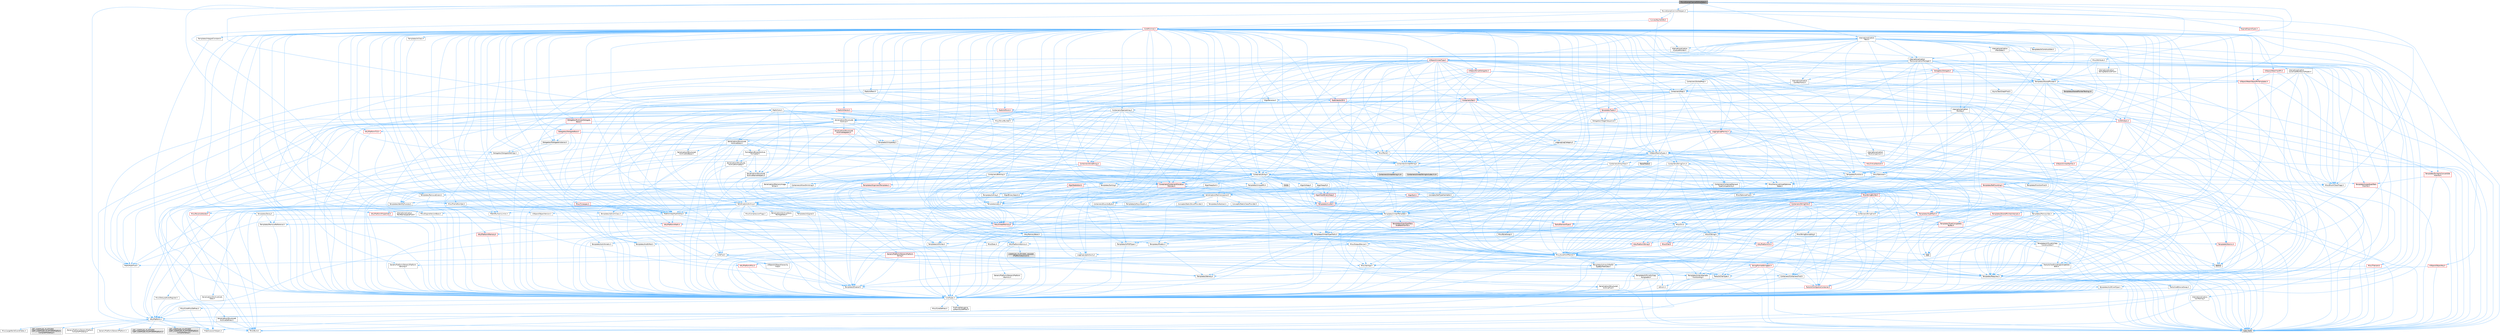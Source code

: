 digraph "MovieSceneChannelEditorData.h"
{
 // INTERACTIVE_SVG=YES
 // LATEX_PDF_SIZE
  bgcolor="transparent";
  edge [fontname=Helvetica,fontsize=10,labelfontname=Helvetica,labelfontsize=10];
  node [fontname=Helvetica,fontsize=10,shape=box,height=0.2,width=0.4];
  Node1 [id="Node000001",label="MovieSceneChannelEditorData.h",height=0.2,width=0.4,color="gray40", fillcolor="grey60", style="filled", fontcolor="black",tooltip=" "];
  Node1 -> Node2 [id="edge1_Node000001_Node000002",color="steelblue1",style="solid",tooltip=" "];
  Node2 [id="Node000002",label="HAL/Platform.h",height=0.2,width=0.4,color="grey40", fillcolor="white", style="filled",URL="$d9/dd0/Platform_8h.html",tooltip=" "];
  Node2 -> Node3 [id="edge2_Node000002_Node000003",color="steelblue1",style="solid",tooltip=" "];
  Node3 [id="Node000003",label="Misc/Build.h",height=0.2,width=0.4,color="grey40", fillcolor="white", style="filled",URL="$d3/dbb/Build_8h.html",tooltip=" "];
  Node2 -> Node4 [id="edge3_Node000002_Node000004",color="steelblue1",style="solid",tooltip=" "];
  Node4 [id="Node000004",label="Misc/LargeWorldCoordinates.h",height=0.2,width=0.4,color="grey40", fillcolor="white", style="filled",URL="$d2/dcb/LargeWorldCoordinates_8h.html",tooltip=" "];
  Node2 -> Node5 [id="edge4_Node000002_Node000005",color="steelblue1",style="solid",tooltip=" "];
  Node5 [id="Node000005",label="type_traits",height=0.2,width=0.4,color="grey60", fillcolor="#E0E0E0", style="filled",tooltip=" "];
  Node2 -> Node6 [id="edge5_Node000002_Node000006",color="steelblue1",style="solid",tooltip=" "];
  Node6 [id="Node000006",label="PreprocessorHelpers.h",height=0.2,width=0.4,color="grey40", fillcolor="white", style="filled",URL="$db/ddb/PreprocessorHelpers_8h.html",tooltip=" "];
  Node2 -> Node7 [id="edge6_Node000002_Node000007",color="steelblue1",style="solid",tooltip=" "];
  Node7 [id="Node000007",label="UBT_COMPILED_PLATFORM\l/UBT_COMPILED_PLATFORMPlatform\lCompilerPreSetup.h",height=0.2,width=0.4,color="grey60", fillcolor="#E0E0E0", style="filled",tooltip=" "];
  Node2 -> Node8 [id="edge7_Node000002_Node000008",color="steelblue1",style="solid",tooltip=" "];
  Node8 [id="Node000008",label="GenericPlatform/GenericPlatform\lCompilerPreSetup.h",height=0.2,width=0.4,color="grey40", fillcolor="white", style="filled",URL="$d9/dc8/GenericPlatformCompilerPreSetup_8h.html",tooltip=" "];
  Node2 -> Node9 [id="edge8_Node000002_Node000009",color="steelblue1",style="solid",tooltip=" "];
  Node9 [id="Node000009",label="GenericPlatform/GenericPlatform.h",height=0.2,width=0.4,color="grey40", fillcolor="white", style="filled",URL="$d6/d84/GenericPlatform_8h.html",tooltip=" "];
  Node2 -> Node10 [id="edge9_Node000002_Node000010",color="steelblue1",style="solid",tooltip=" "];
  Node10 [id="Node000010",label="UBT_COMPILED_PLATFORM\l/UBT_COMPILED_PLATFORMPlatform.h",height=0.2,width=0.4,color="grey60", fillcolor="#E0E0E0", style="filled",tooltip=" "];
  Node2 -> Node11 [id="edge10_Node000002_Node000011",color="steelblue1",style="solid",tooltip=" "];
  Node11 [id="Node000011",label="UBT_COMPILED_PLATFORM\l/UBT_COMPILED_PLATFORMPlatform\lCompilerSetup.h",height=0.2,width=0.4,color="grey60", fillcolor="#E0E0E0", style="filled",tooltip=" "];
  Node1 -> Node12 [id="edge11_Node000001_Node000012",color="steelblue1",style="solid",tooltip=" "];
  Node12 [id="Node000012",label="Internationalization\l/Text.h",height=0.2,width=0.4,color="grey40", fillcolor="white", style="filled",URL="$d6/d35/Text_8h.html",tooltip=" "];
  Node12 -> Node13 [id="edge12_Node000012_Node000013",color="steelblue1",style="solid",tooltip=" "];
  Node13 [id="Node000013",label="CoreTypes.h",height=0.2,width=0.4,color="grey40", fillcolor="white", style="filled",URL="$dc/dec/CoreTypes_8h.html",tooltip=" "];
  Node13 -> Node2 [id="edge13_Node000013_Node000002",color="steelblue1",style="solid",tooltip=" "];
  Node13 -> Node14 [id="edge14_Node000013_Node000014",color="steelblue1",style="solid",tooltip=" "];
  Node14 [id="Node000014",label="ProfilingDebugging\l/UMemoryDefines.h",height=0.2,width=0.4,color="grey40", fillcolor="white", style="filled",URL="$d2/da2/UMemoryDefines_8h.html",tooltip=" "];
  Node13 -> Node15 [id="edge15_Node000013_Node000015",color="steelblue1",style="solid",tooltip=" "];
  Node15 [id="Node000015",label="Misc/CoreMiscDefines.h",height=0.2,width=0.4,color="grey40", fillcolor="white", style="filled",URL="$da/d38/CoreMiscDefines_8h.html",tooltip=" "];
  Node15 -> Node2 [id="edge16_Node000015_Node000002",color="steelblue1",style="solid",tooltip=" "];
  Node15 -> Node6 [id="edge17_Node000015_Node000006",color="steelblue1",style="solid",tooltip=" "];
  Node13 -> Node16 [id="edge18_Node000013_Node000016",color="steelblue1",style="solid",tooltip=" "];
  Node16 [id="Node000016",label="Misc/CoreDefines.h",height=0.2,width=0.4,color="grey40", fillcolor="white", style="filled",URL="$d3/dd2/CoreDefines_8h.html",tooltip=" "];
  Node12 -> Node17 [id="edge19_Node000012_Node000017",color="steelblue1",style="solid",tooltip=" "];
  Node17 [id="Node000017",label="HAL/PlatformAtomics.h",height=0.2,width=0.4,color="grey40", fillcolor="white", style="filled",URL="$d3/d36/PlatformAtomics_8h.html",tooltip=" "];
  Node17 -> Node13 [id="edge20_Node000017_Node000013",color="steelblue1",style="solid",tooltip=" "];
  Node17 -> Node18 [id="edge21_Node000017_Node000018",color="steelblue1",style="solid",tooltip=" "];
  Node18 [id="Node000018",label="GenericPlatform/GenericPlatform\lAtomics.h",height=0.2,width=0.4,color="grey40", fillcolor="white", style="filled",URL="$da/d72/GenericPlatformAtomics_8h.html",tooltip=" "];
  Node18 -> Node13 [id="edge22_Node000018_Node000013",color="steelblue1",style="solid",tooltip=" "];
  Node17 -> Node19 [id="edge23_Node000017_Node000019",color="steelblue1",style="solid",tooltip=" "];
  Node19 [id="Node000019",label="COMPILED_PLATFORM_HEADER\l(PlatformAtomics.h)",height=0.2,width=0.4,color="grey60", fillcolor="#E0E0E0", style="filled",tooltip=" "];
  Node12 -> Node20 [id="edge24_Node000012_Node000020",color="steelblue1",style="solid",tooltip=" "];
  Node20 [id="Node000020",label="Misc/AssertionMacros.h",height=0.2,width=0.4,color="grey40", fillcolor="white", style="filled",URL="$d0/dfa/AssertionMacros_8h.html",tooltip=" "];
  Node20 -> Node13 [id="edge25_Node000020_Node000013",color="steelblue1",style="solid",tooltip=" "];
  Node20 -> Node2 [id="edge26_Node000020_Node000002",color="steelblue1",style="solid",tooltip=" "];
  Node20 -> Node21 [id="edge27_Node000020_Node000021",color="steelblue1",style="solid",tooltip=" "];
  Node21 [id="Node000021",label="HAL/PlatformMisc.h",height=0.2,width=0.4,color="red", fillcolor="#FFF0F0", style="filled",URL="$d0/df5/PlatformMisc_8h.html",tooltip=" "];
  Node21 -> Node13 [id="edge28_Node000021_Node000013",color="steelblue1",style="solid",tooltip=" "];
  Node20 -> Node6 [id="edge29_Node000020_Node000006",color="steelblue1",style="solid",tooltip=" "];
  Node20 -> Node54 [id="edge30_Node000020_Node000054",color="steelblue1",style="solid",tooltip=" "];
  Node54 [id="Node000054",label="Templates/EnableIf.h",height=0.2,width=0.4,color="grey40", fillcolor="white", style="filled",URL="$d7/d60/EnableIf_8h.html",tooltip=" "];
  Node54 -> Node13 [id="edge31_Node000054_Node000013",color="steelblue1",style="solid",tooltip=" "];
  Node20 -> Node55 [id="edge32_Node000020_Node000055",color="steelblue1",style="solid",tooltip=" "];
  Node55 [id="Node000055",label="Templates/IsArrayOrRefOf\lTypeByPredicate.h",height=0.2,width=0.4,color="grey40", fillcolor="white", style="filled",URL="$d6/da1/IsArrayOrRefOfTypeByPredicate_8h.html",tooltip=" "];
  Node55 -> Node13 [id="edge33_Node000055_Node000013",color="steelblue1",style="solid",tooltip=" "];
  Node20 -> Node56 [id="edge34_Node000020_Node000056",color="steelblue1",style="solid",tooltip=" "];
  Node56 [id="Node000056",label="Templates/IsValidVariadic\lFunctionArg.h",height=0.2,width=0.4,color="grey40", fillcolor="white", style="filled",URL="$d0/dc8/IsValidVariadicFunctionArg_8h.html",tooltip=" "];
  Node56 -> Node13 [id="edge35_Node000056_Node000013",color="steelblue1",style="solid",tooltip=" "];
  Node56 -> Node57 [id="edge36_Node000056_Node000057",color="steelblue1",style="solid",tooltip=" "];
  Node57 [id="Node000057",label="IsEnum.h",height=0.2,width=0.4,color="grey40", fillcolor="white", style="filled",URL="$d4/de5/IsEnum_8h.html",tooltip=" "];
  Node56 -> Node5 [id="edge37_Node000056_Node000005",color="steelblue1",style="solid",tooltip=" "];
  Node20 -> Node58 [id="edge38_Node000020_Node000058",color="steelblue1",style="solid",tooltip=" "];
  Node58 [id="Node000058",label="Traits/IsCharEncodingCompatible\lWith.h",height=0.2,width=0.4,color="grey40", fillcolor="white", style="filled",URL="$df/dd1/IsCharEncodingCompatibleWith_8h.html",tooltip=" "];
  Node58 -> Node5 [id="edge39_Node000058_Node000005",color="steelblue1",style="solid",tooltip=" "];
  Node58 -> Node59 [id="edge40_Node000058_Node000059",color="steelblue1",style="solid",tooltip=" "];
  Node59 [id="Node000059",label="Traits/IsCharType.h",height=0.2,width=0.4,color="grey40", fillcolor="white", style="filled",URL="$db/d51/IsCharType_8h.html",tooltip=" "];
  Node59 -> Node13 [id="edge41_Node000059_Node000013",color="steelblue1",style="solid",tooltip=" "];
  Node20 -> Node60 [id="edge42_Node000020_Node000060",color="steelblue1",style="solid",tooltip=" "];
  Node60 [id="Node000060",label="Misc/VarArgs.h",height=0.2,width=0.4,color="grey40", fillcolor="white", style="filled",URL="$d5/d6f/VarArgs_8h.html",tooltip=" "];
  Node60 -> Node13 [id="edge43_Node000060_Node000013",color="steelblue1",style="solid",tooltip=" "];
  Node20 -> Node61 [id="edge44_Node000020_Node000061",color="steelblue1",style="solid",tooltip=" "];
  Node61 [id="Node000061",label="String/FormatStringSan.h",height=0.2,width=0.4,color="red", fillcolor="#FFF0F0", style="filled",URL="$d3/d8b/FormatStringSan_8h.html",tooltip=" "];
  Node61 -> Node5 [id="edge45_Node000061_Node000005",color="steelblue1",style="solid",tooltip=" "];
  Node61 -> Node13 [id="edge46_Node000061_Node000013",color="steelblue1",style="solid",tooltip=" "];
  Node61 -> Node62 [id="edge47_Node000061_Node000062",color="steelblue1",style="solid",tooltip=" "];
  Node62 [id="Node000062",label="Templates/Requires.h",height=0.2,width=0.4,color="grey40", fillcolor="white", style="filled",URL="$dc/d96/Requires_8h.html",tooltip=" "];
  Node62 -> Node54 [id="edge48_Node000062_Node000054",color="steelblue1",style="solid",tooltip=" "];
  Node62 -> Node5 [id="edge49_Node000062_Node000005",color="steelblue1",style="solid",tooltip=" "];
  Node61 -> Node63 [id="edge50_Node000061_Node000063",color="steelblue1",style="solid",tooltip=" "];
  Node63 [id="Node000063",label="Templates/Identity.h",height=0.2,width=0.4,color="grey40", fillcolor="white", style="filled",URL="$d0/dd5/Identity_8h.html",tooltip=" "];
  Node61 -> Node56 [id="edge51_Node000061_Node000056",color="steelblue1",style="solid",tooltip=" "];
  Node61 -> Node59 [id="edge52_Node000061_Node000059",color="steelblue1",style="solid",tooltip=" "];
  Node61 -> Node29 [id="edge53_Node000061_Node000029",color="steelblue1",style="solid",tooltip=" "];
  Node29 [id="Node000029",label="Containers/ContainersFwd.h",height=0.2,width=0.4,color="grey40", fillcolor="white", style="filled",URL="$d4/d0a/ContainersFwd_8h.html",tooltip=" "];
  Node29 -> Node2 [id="edge54_Node000029_Node000002",color="steelblue1",style="solid",tooltip=" "];
  Node29 -> Node13 [id="edge55_Node000029_Node000013",color="steelblue1",style="solid",tooltip=" "];
  Node29 -> Node26 [id="edge56_Node000029_Node000026",color="steelblue1",style="solid",tooltip=" "];
  Node26 [id="Node000026",label="Traits/IsContiguousContainer.h",height=0.2,width=0.4,color="red", fillcolor="#FFF0F0", style="filled",URL="$d5/d3c/IsContiguousContainer_8h.html",tooltip=" "];
  Node26 -> Node13 [id="edge57_Node000026_Node000013",color="steelblue1",style="solid",tooltip=" "];
  Node20 -> Node67 [id="edge58_Node000020_Node000067",color="steelblue1",style="solid",tooltip=" "];
  Node67 [id="Node000067",label="atomic",height=0.2,width=0.4,color="grey60", fillcolor="#E0E0E0", style="filled",tooltip=" "];
  Node12 -> Node45 [id="edge59_Node000012_Node000045",color="steelblue1",style="solid",tooltip=" "];
  Node45 [id="Node000045",label="Misc/EnumClassFlags.h",height=0.2,width=0.4,color="grey40", fillcolor="white", style="filled",URL="$d8/de7/EnumClassFlags_8h.html",tooltip=" "];
  Node12 -> Node68 [id="edge60_Node000012_Node000068",color="steelblue1",style="solid",tooltip=" "];
  Node68 [id="Node000068",label="Templates/UnrealTypeTraits.h",height=0.2,width=0.4,color="grey40", fillcolor="white", style="filled",URL="$d2/d2d/UnrealTypeTraits_8h.html",tooltip=" "];
  Node68 -> Node13 [id="edge61_Node000068_Node000013",color="steelblue1",style="solid",tooltip=" "];
  Node68 -> Node69 [id="edge62_Node000068_Node000069",color="steelblue1",style="solid",tooltip=" "];
  Node69 [id="Node000069",label="Templates/IsPointer.h",height=0.2,width=0.4,color="grey40", fillcolor="white", style="filled",URL="$d7/d05/IsPointer_8h.html",tooltip=" "];
  Node69 -> Node13 [id="edge63_Node000069_Node000013",color="steelblue1",style="solid",tooltip=" "];
  Node68 -> Node20 [id="edge64_Node000068_Node000020",color="steelblue1",style="solid",tooltip=" "];
  Node68 -> Node70 [id="edge65_Node000068_Node000070",color="steelblue1",style="solid",tooltip=" "];
  Node70 [id="Node000070",label="Templates/AndOrNot.h",height=0.2,width=0.4,color="grey40", fillcolor="white", style="filled",URL="$db/d0a/AndOrNot_8h.html",tooltip=" "];
  Node70 -> Node13 [id="edge66_Node000070_Node000013",color="steelblue1",style="solid",tooltip=" "];
  Node68 -> Node54 [id="edge67_Node000068_Node000054",color="steelblue1",style="solid",tooltip=" "];
  Node68 -> Node71 [id="edge68_Node000068_Node000071",color="steelblue1",style="solid",tooltip=" "];
  Node71 [id="Node000071",label="Templates/IsArithmetic.h",height=0.2,width=0.4,color="grey40", fillcolor="white", style="filled",URL="$d2/d5d/IsArithmetic_8h.html",tooltip=" "];
  Node71 -> Node13 [id="edge69_Node000071_Node000013",color="steelblue1",style="solid",tooltip=" "];
  Node68 -> Node57 [id="edge70_Node000068_Node000057",color="steelblue1",style="solid",tooltip=" "];
  Node68 -> Node72 [id="edge71_Node000068_Node000072",color="steelblue1",style="solid",tooltip=" "];
  Node72 [id="Node000072",label="Templates/Models.h",height=0.2,width=0.4,color="grey40", fillcolor="white", style="filled",URL="$d3/d0c/Models_8h.html",tooltip=" "];
  Node72 -> Node63 [id="edge72_Node000072_Node000063",color="steelblue1",style="solid",tooltip=" "];
  Node68 -> Node73 [id="edge73_Node000068_Node000073",color="steelblue1",style="solid",tooltip=" "];
  Node73 [id="Node000073",label="Templates/IsPODType.h",height=0.2,width=0.4,color="grey40", fillcolor="white", style="filled",URL="$d7/db1/IsPODType_8h.html",tooltip=" "];
  Node73 -> Node13 [id="edge74_Node000073_Node000013",color="steelblue1",style="solid",tooltip=" "];
  Node68 -> Node74 [id="edge75_Node000068_Node000074",color="steelblue1",style="solid",tooltip=" "];
  Node74 [id="Node000074",label="Templates/IsUECoreType.h",height=0.2,width=0.4,color="grey40", fillcolor="white", style="filled",URL="$d1/db8/IsUECoreType_8h.html",tooltip=" "];
  Node74 -> Node13 [id="edge76_Node000074_Node000013",color="steelblue1",style="solid",tooltip=" "];
  Node74 -> Node5 [id="edge77_Node000074_Node000005",color="steelblue1",style="solid",tooltip=" "];
  Node68 -> Node75 [id="edge78_Node000068_Node000075",color="steelblue1",style="solid",tooltip=" "];
  Node75 [id="Node000075",label="Templates/IsTriviallyCopy\lConstructible.h",height=0.2,width=0.4,color="grey40", fillcolor="white", style="filled",URL="$d3/d78/IsTriviallyCopyConstructible_8h.html",tooltip=" "];
  Node75 -> Node13 [id="edge79_Node000075_Node000013",color="steelblue1",style="solid",tooltip=" "];
  Node75 -> Node5 [id="edge80_Node000075_Node000005",color="steelblue1",style="solid",tooltip=" "];
  Node12 -> Node76 [id="edge81_Node000012_Node000076",color="steelblue1",style="solid",tooltip=" "];
  Node76 [id="Node000076",label="Containers/Array.h",height=0.2,width=0.4,color="grey40", fillcolor="white", style="filled",URL="$df/dd0/Array_8h.html",tooltip=" "];
  Node76 -> Node13 [id="edge82_Node000076_Node000013",color="steelblue1",style="solid",tooltip=" "];
  Node76 -> Node20 [id="edge83_Node000076_Node000020",color="steelblue1",style="solid",tooltip=" "];
  Node76 -> Node77 [id="edge84_Node000076_Node000077",color="steelblue1",style="solid",tooltip=" "];
  Node77 [id="Node000077",label="Misc/IntrusiveUnsetOptional\lState.h",height=0.2,width=0.4,color="grey40", fillcolor="white", style="filled",URL="$d2/d0a/IntrusiveUnsetOptionalState_8h.html",tooltip=" "];
  Node77 -> Node78 [id="edge85_Node000077_Node000078",color="steelblue1",style="solid",tooltip=" "];
  Node78 [id="Node000078",label="Misc/OptionalFwd.h",height=0.2,width=0.4,color="grey40", fillcolor="white", style="filled",URL="$dc/d50/OptionalFwd_8h.html",tooltip=" "];
  Node76 -> Node79 [id="edge86_Node000076_Node000079",color="steelblue1",style="solid",tooltip=" "];
  Node79 [id="Node000079",label="Misc/ReverseIterate.h",height=0.2,width=0.4,color="red", fillcolor="#FFF0F0", style="filled",URL="$db/de3/ReverseIterate_8h.html",tooltip=" "];
  Node79 -> Node2 [id="edge87_Node000079_Node000002",color="steelblue1",style="solid",tooltip=" "];
  Node76 -> Node81 [id="edge88_Node000076_Node000081",color="steelblue1",style="solid",tooltip=" "];
  Node81 [id="Node000081",label="HAL/UnrealMemory.h",height=0.2,width=0.4,color="red", fillcolor="#FFF0F0", style="filled",URL="$d9/d96/UnrealMemory_8h.html",tooltip=" "];
  Node81 -> Node13 [id="edge89_Node000081_Node000013",color="steelblue1",style="solid",tooltip=" "];
  Node81 -> Node85 [id="edge90_Node000081_Node000085",color="steelblue1",style="solid",tooltip=" "];
  Node85 [id="Node000085",label="HAL/MemoryBase.h",height=0.2,width=0.4,color="grey40", fillcolor="white", style="filled",URL="$d6/d9f/MemoryBase_8h.html",tooltip=" "];
  Node85 -> Node13 [id="edge91_Node000085_Node000013",color="steelblue1",style="solid",tooltip=" "];
  Node85 -> Node17 [id="edge92_Node000085_Node000017",color="steelblue1",style="solid",tooltip=" "];
  Node85 -> Node33 [id="edge93_Node000085_Node000033",color="steelblue1",style="solid",tooltip=" "];
  Node33 [id="Node000033",label="HAL/PlatformCrt.h",height=0.2,width=0.4,color="red", fillcolor="#FFF0F0", style="filled",URL="$d8/d75/PlatformCrt_8h.html",tooltip=" "];
  Node33 -> Node34 [id="edge94_Node000033_Node000034",color="steelblue1",style="solid",tooltip=" "];
  Node34 [id="Node000034",label="new",height=0.2,width=0.4,color="grey60", fillcolor="#E0E0E0", style="filled",tooltip=" "];
  Node85 -> Node86 [id="edge95_Node000085_Node000086",color="steelblue1",style="solid",tooltip=" "];
  Node86 [id="Node000086",label="Misc/Exec.h",height=0.2,width=0.4,color="grey40", fillcolor="white", style="filled",URL="$de/ddb/Exec_8h.html",tooltip=" "];
  Node86 -> Node13 [id="edge96_Node000086_Node000013",color="steelblue1",style="solid",tooltip=" "];
  Node86 -> Node20 [id="edge97_Node000086_Node000020",color="steelblue1",style="solid",tooltip=" "];
  Node85 -> Node87 [id="edge98_Node000085_Node000087",color="steelblue1",style="solid",tooltip=" "];
  Node87 [id="Node000087",label="Misc/OutputDevice.h",height=0.2,width=0.4,color="grey40", fillcolor="white", style="filled",URL="$d7/d32/OutputDevice_8h.html",tooltip=" "];
  Node87 -> Node28 [id="edge99_Node000087_Node000028",color="steelblue1",style="solid",tooltip=" "];
  Node28 [id="Node000028",label="CoreFwd.h",height=0.2,width=0.4,color="grey40", fillcolor="white", style="filled",URL="$d1/d1e/CoreFwd_8h.html",tooltip=" "];
  Node28 -> Node13 [id="edge100_Node000028_Node000013",color="steelblue1",style="solid",tooltip=" "];
  Node28 -> Node29 [id="edge101_Node000028_Node000029",color="steelblue1",style="solid",tooltip=" "];
  Node28 -> Node30 [id="edge102_Node000028_Node000030",color="steelblue1",style="solid",tooltip=" "];
  Node30 [id="Node000030",label="Math/MathFwd.h",height=0.2,width=0.4,color="grey40", fillcolor="white", style="filled",URL="$d2/d10/MathFwd_8h.html",tooltip=" "];
  Node30 -> Node2 [id="edge103_Node000030_Node000002",color="steelblue1",style="solid",tooltip=" "];
  Node28 -> Node31 [id="edge104_Node000028_Node000031",color="steelblue1",style="solid",tooltip=" "];
  Node31 [id="Node000031",label="UObject/UObjectHierarchy\lFwd.h",height=0.2,width=0.4,color="grey40", fillcolor="white", style="filled",URL="$d3/d13/UObjectHierarchyFwd_8h.html",tooltip=" "];
  Node87 -> Node13 [id="edge105_Node000087_Node000013",color="steelblue1",style="solid",tooltip=" "];
  Node87 -> Node88 [id="edge106_Node000087_Node000088",color="steelblue1",style="solid",tooltip=" "];
  Node88 [id="Node000088",label="Logging/LogVerbosity.h",height=0.2,width=0.4,color="grey40", fillcolor="white", style="filled",URL="$d2/d8f/LogVerbosity_8h.html",tooltip=" "];
  Node88 -> Node13 [id="edge107_Node000088_Node000013",color="steelblue1",style="solid",tooltip=" "];
  Node87 -> Node60 [id="edge108_Node000087_Node000060",color="steelblue1",style="solid",tooltip=" "];
  Node87 -> Node55 [id="edge109_Node000087_Node000055",color="steelblue1",style="solid",tooltip=" "];
  Node87 -> Node56 [id="edge110_Node000087_Node000056",color="steelblue1",style="solid",tooltip=" "];
  Node87 -> Node58 [id="edge111_Node000087_Node000058",color="steelblue1",style="solid",tooltip=" "];
  Node85 -> Node89 [id="edge112_Node000085_Node000089",color="steelblue1",style="solid",tooltip=" "];
  Node89 [id="Node000089",label="Templates/Atomic.h",height=0.2,width=0.4,color="red", fillcolor="#FFF0F0", style="filled",URL="$d3/d91/Atomic_8h.html",tooltip=" "];
  Node89 -> Node67 [id="edge113_Node000089_Node000067",color="steelblue1",style="solid",tooltip=" "];
  Node81 -> Node96 [id="edge114_Node000081_Node000096",color="steelblue1",style="solid",tooltip=" "];
  Node96 [id="Node000096",label="HAL/PlatformMemory.h",height=0.2,width=0.4,color="red", fillcolor="#FFF0F0", style="filled",URL="$de/d68/PlatformMemory_8h.html",tooltip=" "];
  Node96 -> Node13 [id="edge115_Node000096_Node000013",color="steelblue1",style="solid",tooltip=" "];
  Node81 -> Node69 [id="edge116_Node000081_Node000069",color="steelblue1",style="solid",tooltip=" "];
  Node76 -> Node68 [id="edge117_Node000076_Node000068",color="steelblue1",style="solid",tooltip=" "];
  Node76 -> Node99 [id="edge118_Node000076_Node000099",color="steelblue1",style="solid",tooltip=" "];
  Node99 [id="Node000099",label="Templates/UnrealTemplate.h",height=0.2,width=0.4,color="grey40", fillcolor="white", style="filled",URL="$d4/d24/UnrealTemplate_8h.html",tooltip=" "];
  Node99 -> Node13 [id="edge119_Node000099_Node000013",color="steelblue1",style="solid",tooltip=" "];
  Node99 -> Node69 [id="edge120_Node000099_Node000069",color="steelblue1",style="solid",tooltip=" "];
  Node99 -> Node81 [id="edge121_Node000099_Node000081",color="steelblue1",style="solid",tooltip=" "];
  Node99 -> Node100 [id="edge122_Node000099_Node000100",color="steelblue1",style="solid",tooltip=" "];
  Node100 [id="Node000100",label="Templates/CopyQualifiers\lAndRefsFromTo.h",height=0.2,width=0.4,color="red", fillcolor="#FFF0F0", style="filled",URL="$d3/db3/CopyQualifiersAndRefsFromTo_8h.html",tooltip=" "];
  Node99 -> Node68 [id="edge123_Node000099_Node000068",color="steelblue1",style="solid",tooltip=" "];
  Node99 -> Node102 [id="edge124_Node000099_Node000102",color="steelblue1",style="solid",tooltip=" "];
  Node102 [id="Node000102",label="Templates/RemoveReference.h",height=0.2,width=0.4,color="grey40", fillcolor="white", style="filled",URL="$da/dbe/RemoveReference_8h.html",tooltip=" "];
  Node102 -> Node13 [id="edge125_Node000102_Node000013",color="steelblue1",style="solid",tooltip=" "];
  Node99 -> Node62 [id="edge126_Node000099_Node000062",color="steelblue1",style="solid",tooltip=" "];
  Node99 -> Node103 [id="edge127_Node000099_Node000103",color="steelblue1",style="solid",tooltip=" "];
  Node103 [id="Node000103",label="Templates/TypeCompatible\lBytes.h",height=0.2,width=0.4,color="red", fillcolor="#FFF0F0", style="filled",URL="$df/d0a/TypeCompatibleBytes_8h.html",tooltip=" "];
  Node103 -> Node13 [id="edge128_Node000103_Node000013",color="steelblue1",style="solid",tooltip=" "];
  Node103 -> Node34 [id="edge129_Node000103_Node000034",color="steelblue1",style="solid",tooltip=" "];
  Node103 -> Node5 [id="edge130_Node000103_Node000005",color="steelblue1",style="solid",tooltip=" "];
  Node99 -> Node63 [id="edge131_Node000099_Node000063",color="steelblue1",style="solid",tooltip=" "];
  Node99 -> Node26 [id="edge132_Node000099_Node000026",color="steelblue1",style="solid",tooltip=" "];
  Node99 -> Node104 [id="edge133_Node000099_Node000104",color="steelblue1",style="solid",tooltip=" "];
  Node104 [id="Node000104",label="Traits/UseBitwiseSwap.h",height=0.2,width=0.4,color="grey40", fillcolor="white", style="filled",URL="$db/df3/UseBitwiseSwap_8h.html",tooltip=" "];
  Node104 -> Node13 [id="edge134_Node000104_Node000013",color="steelblue1",style="solid",tooltip=" "];
  Node104 -> Node5 [id="edge135_Node000104_Node000005",color="steelblue1",style="solid",tooltip=" "];
  Node99 -> Node5 [id="edge136_Node000099_Node000005",color="steelblue1",style="solid",tooltip=" "];
  Node76 -> Node105 [id="edge137_Node000076_Node000105",color="steelblue1",style="solid",tooltip=" "];
  Node105 [id="Node000105",label="Containers/AllowShrinking.h",height=0.2,width=0.4,color="grey40", fillcolor="white", style="filled",URL="$d7/d1a/AllowShrinking_8h.html",tooltip=" "];
  Node105 -> Node13 [id="edge138_Node000105_Node000013",color="steelblue1",style="solid",tooltip=" "];
  Node76 -> Node106 [id="edge139_Node000076_Node000106",color="steelblue1",style="solid",tooltip=" "];
  Node106 [id="Node000106",label="Containers/ContainerAllocation\lPolicies.h",height=0.2,width=0.4,color="red", fillcolor="#FFF0F0", style="filled",URL="$d7/dff/ContainerAllocationPolicies_8h.html",tooltip=" "];
  Node106 -> Node13 [id="edge140_Node000106_Node000013",color="steelblue1",style="solid",tooltip=" "];
  Node106 -> Node106 [id="edge141_Node000106_Node000106",color="steelblue1",style="solid",tooltip=" "];
  Node106 -> Node108 [id="edge142_Node000106_Node000108",color="steelblue1",style="solid",tooltip=" "];
  Node108 [id="Node000108",label="HAL/PlatformMath.h",height=0.2,width=0.4,color="red", fillcolor="#FFF0F0", style="filled",URL="$dc/d53/PlatformMath_8h.html",tooltip=" "];
  Node108 -> Node13 [id="edge143_Node000108_Node000013",color="steelblue1",style="solid",tooltip=" "];
  Node106 -> Node81 [id="edge144_Node000106_Node000081",color="steelblue1",style="solid",tooltip=" "];
  Node106 -> Node43 [id="edge145_Node000106_Node000043",color="steelblue1",style="solid",tooltip=" "];
  Node43 [id="Node000043",label="Math/NumericLimits.h",height=0.2,width=0.4,color="grey40", fillcolor="white", style="filled",URL="$df/d1b/NumericLimits_8h.html",tooltip=" "];
  Node43 -> Node13 [id="edge146_Node000043_Node000013",color="steelblue1",style="solid",tooltip=" "];
  Node106 -> Node20 [id="edge147_Node000106_Node000020",color="steelblue1",style="solid",tooltip=" "];
  Node106 -> Node116 [id="edge148_Node000106_Node000116",color="steelblue1",style="solid",tooltip=" "];
  Node116 [id="Node000116",label="Templates/IsPolymorphic.h",height=0.2,width=0.4,color="grey40", fillcolor="white", style="filled",URL="$dc/d20/IsPolymorphic_8h.html",tooltip=" "];
  Node106 -> Node117 [id="edge149_Node000106_Node000117",color="steelblue1",style="solid",tooltip=" "];
  Node117 [id="Node000117",label="Templates/MemoryOps.h",height=0.2,width=0.4,color="grey40", fillcolor="white", style="filled",URL="$db/dea/MemoryOps_8h.html",tooltip=" "];
  Node117 -> Node13 [id="edge150_Node000117_Node000013",color="steelblue1",style="solid",tooltip=" "];
  Node117 -> Node81 [id="edge151_Node000117_Node000081",color="steelblue1",style="solid",tooltip=" "];
  Node117 -> Node94 [id="edge152_Node000117_Node000094",color="steelblue1",style="solid",tooltip=" "];
  Node94 [id="Node000094",label="Templates/IsTriviallyCopy\lAssignable.h",height=0.2,width=0.4,color="grey40", fillcolor="white", style="filled",URL="$d2/df2/IsTriviallyCopyAssignable_8h.html",tooltip=" "];
  Node94 -> Node13 [id="edge153_Node000094_Node000013",color="steelblue1",style="solid",tooltip=" "];
  Node94 -> Node5 [id="edge154_Node000094_Node000005",color="steelblue1",style="solid",tooltip=" "];
  Node117 -> Node75 [id="edge155_Node000117_Node000075",color="steelblue1",style="solid",tooltip=" "];
  Node117 -> Node62 [id="edge156_Node000117_Node000062",color="steelblue1",style="solid",tooltip=" "];
  Node117 -> Node68 [id="edge157_Node000117_Node000068",color="steelblue1",style="solid",tooltip=" "];
  Node117 -> Node104 [id="edge158_Node000117_Node000104",color="steelblue1",style="solid",tooltip=" "];
  Node117 -> Node34 [id="edge159_Node000117_Node000034",color="steelblue1",style="solid",tooltip=" "];
  Node117 -> Node5 [id="edge160_Node000117_Node000005",color="steelblue1",style="solid",tooltip=" "];
  Node106 -> Node103 [id="edge161_Node000106_Node000103",color="steelblue1",style="solid",tooltip=" "];
  Node106 -> Node5 [id="edge162_Node000106_Node000005",color="steelblue1",style="solid",tooltip=" "];
  Node76 -> Node118 [id="edge163_Node000076_Node000118",color="steelblue1",style="solid",tooltip=" "];
  Node118 [id="Node000118",label="Containers/ContainerElement\lTypeCompatibility.h",height=0.2,width=0.4,color="grey40", fillcolor="white", style="filled",URL="$df/ddf/ContainerElementTypeCompatibility_8h.html",tooltip=" "];
  Node118 -> Node13 [id="edge164_Node000118_Node000013",color="steelblue1",style="solid",tooltip=" "];
  Node118 -> Node68 [id="edge165_Node000118_Node000068",color="steelblue1",style="solid",tooltip=" "];
  Node76 -> Node119 [id="edge166_Node000076_Node000119",color="steelblue1",style="solid",tooltip=" "];
  Node119 [id="Node000119",label="Serialization/Archive.h",height=0.2,width=0.4,color="grey40", fillcolor="white", style="filled",URL="$d7/d3b/Archive_8h.html",tooltip=" "];
  Node119 -> Node28 [id="edge167_Node000119_Node000028",color="steelblue1",style="solid",tooltip=" "];
  Node119 -> Node13 [id="edge168_Node000119_Node000013",color="steelblue1",style="solid",tooltip=" "];
  Node119 -> Node120 [id="edge169_Node000119_Node000120",color="steelblue1",style="solid",tooltip=" "];
  Node120 [id="Node000120",label="HAL/PlatformProperties.h",height=0.2,width=0.4,color="red", fillcolor="#FFF0F0", style="filled",URL="$d9/db0/PlatformProperties_8h.html",tooltip=" "];
  Node120 -> Node13 [id="edge170_Node000120_Node000013",color="steelblue1",style="solid",tooltip=" "];
  Node119 -> Node123 [id="edge171_Node000119_Node000123",color="steelblue1",style="solid",tooltip=" "];
  Node123 [id="Node000123",label="Internationalization\l/TextNamespaceFwd.h",height=0.2,width=0.4,color="grey40", fillcolor="white", style="filled",URL="$d8/d97/TextNamespaceFwd_8h.html",tooltip=" "];
  Node123 -> Node13 [id="edge172_Node000123_Node000013",color="steelblue1",style="solid",tooltip=" "];
  Node119 -> Node30 [id="edge173_Node000119_Node000030",color="steelblue1",style="solid",tooltip=" "];
  Node119 -> Node20 [id="edge174_Node000119_Node000020",color="steelblue1",style="solid",tooltip=" "];
  Node119 -> Node3 [id="edge175_Node000119_Node000003",color="steelblue1",style="solid",tooltip=" "];
  Node119 -> Node44 [id="edge176_Node000119_Node000044",color="steelblue1",style="solid",tooltip=" "];
  Node44 [id="Node000044",label="Misc/CompressionFlags.h",height=0.2,width=0.4,color="grey40", fillcolor="white", style="filled",URL="$d9/d76/CompressionFlags_8h.html",tooltip=" "];
  Node119 -> Node124 [id="edge177_Node000119_Node000124",color="steelblue1",style="solid",tooltip=" "];
  Node124 [id="Node000124",label="Misc/EngineVersionBase.h",height=0.2,width=0.4,color="grey40", fillcolor="white", style="filled",URL="$d5/d2b/EngineVersionBase_8h.html",tooltip=" "];
  Node124 -> Node13 [id="edge178_Node000124_Node000013",color="steelblue1",style="solid",tooltip=" "];
  Node119 -> Node60 [id="edge179_Node000119_Node000060",color="steelblue1",style="solid",tooltip=" "];
  Node119 -> Node125 [id="edge180_Node000119_Node000125",color="steelblue1",style="solid",tooltip=" "];
  Node125 [id="Node000125",label="Serialization/ArchiveCook\lData.h",height=0.2,width=0.4,color="grey40", fillcolor="white", style="filled",URL="$dc/db6/ArchiveCookData_8h.html",tooltip=" "];
  Node125 -> Node2 [id="edge181_Node000125_Node000002",color="steelblue1",style="solid",tooltip=" "];
  Node119 -> Node126 [id="edge182_Node000119_Node000126",color="steelblue1",style="solid",tooltip=" "];
  Node126 [id="Node000126",label="Serialization/ArchiveSave\lPackageData.h",height=0.2,width=0.4,color="grey40", fillcolor="white", style="filled",URL="$d1/d37/ArchiveSavePackageData_8h.html",tooltip=" "];
  Node119 -> Node54 [id="edge183_Node000119_Node000054",color="steelblue1",style="solid",tooltip=" "];
  Node119 -> Node55 [id="edge184_Node000119_Node000055",color="steelblue1",style="solid",tooltip=" "];
  Node119 -> Node127 [id="edge185_Node000119_Node000127",color="steelblue1",style="solid",tooltip=" "];
  Node127 [id="Node000127",label="Templates/IsEnumClass.h",height=0.2,width=0.4,color="grey40", fillcolor="white", style="filled",URL="$d7/d15/IsEnumClass_8h.html",tooltip=" "];
  Node127 -> Node13 [id="edge186_Node000127_Node000013",color="steelblue1",style="solid",tooltip=" "];
  Node127 -> Node70 [id="edge187_Node000127_Node000070",color="steelblue1",style="solid",tooltip=" "];
  Node119 -> Node113 [id="edge188_Node000119_Node000113",color="steelblue1",style="solid",tooltip=" "];
  Node113 [id="Node000113",label="Templates/IsSigned.h",height=0.2,width=0.4,color="grey40", fillcolor="white", style="filled",URL="$d8/dd8/IsSigned_8h.html",tooltip=" "];
  Node113 -> Node13 [id="edge189_Node000113_Node000013",color="steelblue1",style="solid",tooltip=" "];
  Node119 -> Node56 [id="edge190_Node000119_Node000056",color="steelblue1",style="solid",tooltip=" "];
  Node119 -> Node99 [id="edge191_Node000119_Node000099",color="steelblue1",style="solid",tooltip=" "];
  Node119 -> Node58 [id="edge192_Node000119_Node000058",color="steelblue1",style="solid",tooltip=" "];
  Node119 -> Node128 [id="edge193_Node000119_Node000128",color="steelblue1",style="solid",tooltip=" "];
  Node128 [id="Node000128",label="UObject/ObjectVersion.h",height=0.2,width=0.4,color="grey40", fillcolor="white", style="filled",URL="$da/d63/ObjectVersion_8h.html",tooltip=" "];
  Node128 -> Node13 [id="edge194_Node000128_Node000013",color="steelblue1",style="solid",tooltip=" "];
  Node76 -> Node129 [id="edge195_Node000076_Node000129",color="steelblue1",style="solid",tooltip=" "];
  Node129 [id="Node000129",label="Serialization/MemoryImage\lWriter.h",height=0.2,width=0.4,color="grey40", fillcolor="white", style="filled",URL="$d0/d08/MemoryImageWriter_8h.html",tooltip=" "];
  Node129 -> Node13 [id="edge196_Node000129_Node000013",color="steelblue1",style="solid",tooltip=" "];
  Node129 -> Node130 [id="edge197_Node000129_Node000130",color="steelblue1",style="solid",tooltip=" "];
  Node130 [id="Node000130",label="Serialization/MemoryLayout.h",height=0.2,width=0.4,color="grey40", fillcolor="white", style="filled",URL="$d7/d66/MemoryLayout_8h.html",tooltip=" "];
  Node130 -> Node131 [id="edge198_Node000130_Node000131",color="steelblue1",style="solid",tooltip=" "];
  Node131 [id="Node000131",label="Concepts/StaticClassProvider.h",height=0.2,width=0.4,color="grey40", fillcolor="white", style="filled",URL="$dd/d83/StaticClassProvider_8h.html",tooltip=" "];
  Node130 -> Node132 [id="edge199_Node000130_Node000132",color="steelblue1",style="solid",tooltip=" "];
  Node132 [id="Node000132",label="Concepts/StaticStructProvider.h",height=0.2,width=0.4,color="grey40", fillcolor="white", style="filled",URL="$d5/d77/StaticStructProvider_8h.html",tooltip=" "];
  Node130 -> Node133 [id="edge200_Node000130_Node000133",color="steelblue1",style="solid",tooltip=" "];
  Node133 [id="Node000133",label="Containers/EnumAsByte.h",height=0.2,width=0.4,color="grey40", fillcolor="white", style="filled",URL="$d6/d9a/EnumAsByte_8h.html",tooltip=" "];
  Node133 -> Node13 [id="edge201_Node000133_Node000013",color="steelblue1",style="solid",tooltip=" "];
  Node133 -> Node73 [id="edge202_Node000133_Node000073",color="steelblue1",style="solid",tooltip=" "];
  Node133 -> Node134 [id="edge203_Node000133_Node000134",color="steelblue1",style="solid",tooltip=" "];
  Node134 [id="Node000134",label="Templates/TypeHash.h",height=0.2,width=0.4,color="red", fillcolor="#FFF0F0", style="filled",URL="$d1/d62/TypeHash_8h.html",tooltip=" "];
  Node134 -> Node13 [id="edge204_Node000134_Node000013",color="steelblue1",style="solid",tooltip=" "];
  Node134 -> Node62 [id="edge205_Node000134_Node000062",color="steelblue1",style="solid",tooltip=" "];
  Node134 -> Node135 [id="edge206_Node000134_Node000135",color="steelblue1",style="solid",tooltip=" "];
  Node135 [id="Node000135",label="Misc/Crc.h",height=0.2,width=0.4,color="grey40", fillcolor="white", style="filled",URL="$d4/dd2/Crc_8h.html",tooltip=" "];
  Node135 -> Node13 [id="edge207_Node000135_Node000013",color="steelblue1",style="solid",tooltip=" "];
  Node135 -> Node83 [id="edge208_Node000135_Node000083",color="steelblue1",style="solid",tooltip=" "];
  Node83 [id="Node000083",label="HAL/PlatformString.h",height=0.2,width=0.4,color="red", fillcolor="#FFF0F0", style="filled",URL="$db/db5/PlatformString_8h.html",tooltip=" "];
  Node83 -> Node13 [id="edge209_Node000083_Node000013",color="steelblue1",style="solid",tooltip=" "];
  Node135 -> Node20 [id="edge210_Node000135_Node000020",color="steelblue1",style="solid",tooltip=" "];
  Node135 -> Node136 [id="edge211_Node000135_Node000136",color="steelblue1",style="solid",tooltip=" "];
  Node136 [id="Node000136",label="Misc/CString.h",height=0.2,width=0.4,color="grey40", fillcolor="white", style="filled",URL="$d2/d49/CString_8h.html",tooltip=" "];
  Node136 -> Node13 [id="edge212_Node000136_Node000013",color="steelblue1",style="solid",tooltip=" "];
  Node136 -> Node33 [id="edge213_Node000136_Node000033",color="steelblue1",style="solid",tooltip=" "];
  Node136 -> Node83 [id="edge214_Node000136_Node000083",color="steelblue1",style="solid",tooltip=" "];
  Node136 -> Node20 [id="edge215_Node000136_Node000020",color="steelblue1",style="solid",tooltip=" "];
  Node136 -> Node137 [id="edge216_Node000136_Node000137",color="steelblue1",style="solid",tooltip=" "];
  Node137 [id="Node000137",label="Misc/Char.h",height=0.2,width=0.4,color="red", fillcolor="#FFF0F0", style="filled",URL="$d0/d58/Char_8h.html",tooltip=" "];
  Node137 -> Node13 [id="edge217_Node000137_Node000013",color="steelblue1",style="solid",tooltip=" "];
  Node137 -> Node5 [id="edge218_Node000137_Node000005",color="steelblue1",style="solid",tooltip=" "];
  Node136 -> Node60 [id="edge219_Node000136_Node000060",color="steelblue1",style="solid",tooltip=" "];
  Node136 -> Node55 [id="edge220_Node000136_Node000055",color="steelblue1",style="solid",tooltip=" "];
  Node136 -> Node56 [id="edge221_Node000136_Node000056",color="steelblue1",style="solid",tooltip=" "];
  Node136 -> Node58 [id="edge222_Node000136_Node000058",color="steelblue1",style="solid",tooltip=" "];
  Node135 -> Node137 [id="edge223_Node000135_Node000137",color="steelblue1",style="solid",tooltip=" "];
  Node135 -> Node68 [id="edge224_Node000135_Node000068",color="steelblue1",style="solid",tooltip=" "];
  Node135 -> Node59 [id="edge225_Node000135_Node000059",color="steelblue1",style="solid",tooltip=" "];
  Node134 -> Node5 [id="edge226_Node000134_Node000005",color="steelblue1",style="solid",tooltip=" "];
  Node130 -> Node23 [id="edge227_Node000130_Node000023",color="steelblue1",style="solid",tooltip=" "];
  Node23 [id="Node000023",label="Containers/StringFwd.h",height=0.2,width=0.4,color="grey40", fillcolor="white", style="filled",URL="$df/d37/StringFwd_8h.html",tooltip=" "];
  Node23 -> Node13 [id="edge228_Node000023_Node000013",color="steelblue1",style="solid",tooltip=" "];
  Node23 -> Node24 [id="edge229_Node000023_Node000024",color="steelblue1",style="solid",tooltip=" "];
  Node24 [id="Node000024",label="Traits/ElementType.h",height=0.2,width=0.4,color="red", fillcolor="#FFF0F0", style="filled",URL="$d5/d4f/ElementType_8h.html",tooltip=" "];
  Node24 -> Node2 [id="edge230_Node000024_Node000002",color="steelblue1",style="solid",tooltip=" "];
  Node24 -> Node5 [id="edge231_Node000024_Node000005",color="steelblue1",style="solid",tooltip=" "];
  Node23 -> Node26 [id="edge232_Node000023_Node000026",color="steelblue1",style="solid",tooltip=" "];
  Node130 -> Node81 [id="edge233_Node000130_Node000081",color="steelblue1",style="solid",tooltip=" "];
  Node130 -> Node141 [id="edge234_Node000130_Node000141",color="steelblue1",style="solid",tooltip=" "];
  Node141 [id="Node000141",label="Misc/DelayedAutoRegister.h",height=0.2,width=0.4,color="grey40", fillcolor="white", style="filled",URL="$d1/dda/DelayedAutoRegister_8h.html",tooltip=" "];
  Node141 -> Node2 [id="edge235_Node000141_Node000002",color="steelblue1",style="solid",tooltip=" "];
  Node130 -> Node54 [id="edge236_Node000130_Node000054",color="steelblue1",style="solid",tooltip=" "];
  Node130 -> Node142 [id="edge237_Node000130_Node000142",color="steelblue1",style="solid",tooltip=" "];
  Node142 [id="Node000142",label="Templates/IsAbstract.h",height=0.2,width=0.4,color="grey40", fillcolor="white", style="filled",URL="$d8/db7/IsAbstract_8h.html",tooltip=" "];
  Node130 -> Node116 [id="edge238_Node000130_Node000116",color="steelblue1",style="solid",tooltip=" "];
  Node130 -> Node72 [id="edge239_Node000130_Node000072",color="steelblue1",style="solid",tooltip=" "];
  Node130 -> Node99 [id="edge240_Node000130_Node000099",color="steelblue1",style="solid",tooltip=" "];
  Node76 -> Node143 [id="edge241_Node000076_Node000143",color="steelblue1",style="solid",tooltip=" "];
  Node143 [id="Node000143",label="Algo/Heapify.h",height=0.2,width=0.4,color="grey40", fillcolor="white", style="filled",URL="$d0/d2a/Heapify_8h.html",tooltip=" "];
  Node143 -> Node144 [id="edge242_Node000143_Node000144",color="steelblue1",style="solid",tooltip=" "];
  Node144 [id="Node000144",label="Algo/Impl/BinaryHeap.h",height=0.2,width=0.4,color="red", fillcolor="#FFF0F0", style="filled",URL="$d7/da3/Algo_2Impl_2BinaryHeap_8h.html",tooltip=" "];
  Node144 -> Node145 [id="edge243_Node000144_Node000145",color="steelblue1",style="solid",tooltip=" "];
  Node145 [id="Node000145",label="Templates/Invoke.h",height=0.2,width=0.4,color="red", fillcolor="#FFF0F0", style="filled",URL="$d7/deb/Invoke_8h.html",tooltip=" "];
  Node145 -> Node13 [id="edge244_Node000145_Node000013",color="steelblue1",style="solid",tooltip=" "];
  Node145 -> Node99 [id="edge245_Node000145_Node000099",color="steelblue1",style="solid",tooltip=" "];
  Node145 -> Node5 [id="edge246_Node000145_Node000005",color="steelblue1",style="solid",tooltip=" "];
  Node144 -> Node5 [id="edge247_Node000144_Node000005",color="steelblue1",style="solid",tooltip=" "];
  Node143 -> Node149 [id="edge248_Node000143_Node000149",color="steelblue1",style="solid",tooltip=" "];
  Node149 [id="Node000149",label="Templates/IdentityFunctor.h",height=0.2,width=0.4,color="grey40", fillcolor="white", style="filled",URL="$d7/d2e/IdentityFunctor_8h.html",tooltip=" "];
  Node149 -> Node2 [id="edge249_Node000149_Node000002",color="steelblue1",style="solid",tooltip=" "];
  Node143 -> Node145 [id="edge250_Node000143_Node000145",color="steelblue1",style="solid",tooltip=" "];
  Node143 -> Node150 [id="edge251_Node000143_Node000150",color="steelblue1",style="solid",tooltip=" "];
  Node150 [id="Node000150",label="Templates/Less.h",height=0.2,width=0.4,color="grey40", fillcolor="white", style="filled",URL="$de/dc8/Less_8h.html",tooltip=" "];
  Node150 -> Node13 [id="edge252_Node000150_Node000013",color="steelblue1",style="solid",tooltip=" "];
  Node150 -> Node99 [id="edge253_Node000150_Node000099",color="steelblue1",style="solid",tooltip=" "];
  Node143 -> Node99 [id="edge254_Node000143_Node000099",color="steelblue1",style="solid",tooltip=" "];
  Node76 -> Node151 [id="edge255_Node000076_Node000151",color="steelblue1",style="solid",tooltip=" "];
  Node151 [id="Node000151",label="Algo/HeapSort.h",height=0.2,width=0.4,color="grey40", fillcolor="white", style="filled",URL="$d3/d92/HeapSort_8h.html",tooltip=" "];
  Node151 -> Node144 [id="edge256_Node000151_Node000144",color="steelblue1",style="solid",tooltip=" "];
  Node151 -> Node149 [id="edge257_Node000151_Node000149",color="steelblue1",style="solid",tooltip=" "];
  Node151 -> Node150 [id="edge258_Node000151_Node000150",color="steelblue1",style="solid",tooltip=" "];
  Node151 -> Node99 [id="edge259_Node000151_Node000099",color="steelblue1",style="solid",tooltip=" "];
  Node76 -> Node152 [id="edge260_Node000076_Node000152",color="steelblue1",style="solid",tooltip=" "];
  Node152 [id="Node000152",label="Algo/IsHeap.h",height=0.2,width=0.4,color="grey40", fillcolor="white", style="filled",URL="$de/d32/IsHeap_8h.html",tooltip=" "];
  Node152 -> Node144 [id="edge261_Node000152_Node000144",color="steelblue1",style="solid",tooltip=" "];
  Node152 -> Node149 [id="edge262_Node000152_Node000149",color="steelblue1",style="solid",tooltip=" "];
  Node152 -> Node145 [id="edge263_Node000152_Node000145",color="steelblue1",style="solid",tooltip=" "];
  Node152 -> Node150 [id="edge264_Node000152_Node000150",color="steelblue1",style="solid",tooltip=" "];
  Node152 -> Node99 [id="edge265_Node000152_Node000099",color="steelblue1",style="solid",tooltip=" "];
  Node76 -> Node144 [id="edge266_Node000076_Node000144",color="steelblue1",style="solid",tooltip=" "];
  Node76 -> Node153 [id="edge267_Node000076_Node000153",color="steelblue1",style="solid",tooltip=" "];
  Node153 [id="Node000153",label="Algo/StableSort.h",height=0.2,width=0.4,color="red", fillcolor="#FFF0F0", style="filled",URL="$d7/d3c/StableSort_8h.html",tooltip=" "];
  Node153 -> Node154 [id="edge268_Node000153_Node000154",color="steelblue1",style="solid",tooltip=" "];
  Node154 [id="Node000154",label="Algo/BinarySearch.h",height=0.2,width=0.4,color="grey40", fillcolor="white", style="filled",URL="$db/db4/BinarySearch_8h.html",tooltip=" "];
  Node154 -> Node149 [id="edge269_Node000154_Node000149",color="steelblue1",style="solid",tooltip=" "];
  Node154 -> Node145 [id="edge270_Node000154_Node000145",color="steelblue1",style="solid",tooltip=" "];
  Node154 -> Node150 [id="edge271_Node000154_Node000150",color="steelblue1",style="solid",tooltip=" "];
  Node153 -> Node149 [id="edge272_Node000153_Node000149",color="steelblue1",style="solid",tooltip=" "];
  Node153 -> Node145 [id="edge273_Node000153_Node000145",color="steelblue1",style="solid",tooltip=" "];
  Node153 -> Node150 [id="edge274_Node000153_Node000150",color="steelblue1",style="solid",tooltip=" "];
  Node153 -> Node99 [id="edge275_Node000153_Node000099",color="steelblue1",style="solid",tooltip=" "];
  Node76 -> Node156 [id="edge276_Node000076_Node000156",color="steelblue1",style="solid",tooltip=" "];
  Node156 [id="Node000156",label="Concepts/GetTypeHashable.h",height=0.2,width=0.4,color="grey40", fillcolor="white", style="filled",URL="$d3/da2/GetTypeHashable_8h.html",tooltip=" "];
  Node156 -> Node13 [id="edge277_Node000156_Node000013",color="steelblue1",style="solid",tooltip=" "];
  Node156 -> Node134 [id="edge278_Node000156_Node000134",color="steelblue1",style="solid",tooltip=" "];
  Node76 -> Node149 [id="edge279_Node000076_Node000149",color="steelblue1",style="solid",tooltip=" "];
  Node76 -> Node145 [id="edge280_Node000076_Node000145",color="steelblue1",style="solid",tooltip=" "];
  Node76 -> Node150 [id="edge281_Node000076_Node000150",color="steelblue1",style="solid",tooltip=" "];
  Node76 -> Node157 [id="edge282_Node000076_Node000157",color="steelblue1",style="solid",tooltip=" "];
  Node157 [id="Node000157",label="Templates/LosesQualifiers\lFromTo.h",height=0.2,width=0.4,color="red", fillcolor="#FFF0F0", style="filled",URL="$d2/db3/LosesQualifiersFromTo_8h.html",tooltip=" "];
  Node157 -> Node5 [id="edge283_Node000157_Node000005",color="steelblue1",style="solid",tooltip=" "];
  Node76 -> Node62 [id="edge284_Node000076_Node000062",color="steelblue1",style="solid",tooltip=" "];
  Node76 -> Node158 [id="edge285_Node000076_Node000158",color="steelblue1",style="solid",tooltip=" "];
  Node158 [id="Node000158",label="Templates/Sorting.h",height=0.2,width=0.4,color="grey40", fillcolor="white", style="filled",URL="$d3/d9e/Sorting_8h.html",tooltip=" "];
  Node158 -> Node13 [id="edge286_Node000158_Node000013",color="steelblue1",style="solid",tooltip=" "];
  Node158 -> Node154 [id="edge287_Node000158_Node000154",color="steelblue1",style="solid",tooltip=" "];
  Node158 -> Node159 [id="edge288_Node000158_Node000159",color="steelblue1",style="solid",tooltip=" "];
  Node159 [id="Node000159",label="Algo/Sort.h",height=0.2,width=0.4,color="red", fillcolor="#FFF0F0", style="filled",URL="$d1/d87/Sort_8h.html",tooltip=" "];
  Node158 -> Node108 [id="edge289_Node000158_Node000108",color="steelblue1",style="solid",tooltip=" "];
  Node158 -> Node150 [id="edge290_Node000158_Node000150",color="steelblue1",style="solid",tooltip=" "];
  Node76 -> Node162 [id="edge291_Node000076_Node000162",color="steelblue1",style="solid",tooltip=" "];
  Node162 [id="Node000162",label="Templates/AlignmentTemplates.h",height=0.2,width=0.4,color="red", fillcolor="#FFF0F0", style="filled",URL="$dd/d32/AlignmentTemplates_8h.html",tooltip=" "];
  Node162 -> Node13 [id="edge292_Node000162_Node000013",color="steelblue1",style="solid",tooltip=" "];
  Node162 -> Node69 [id="edge293_Node000162_Node000069",color="steelblue1",style="solid",tooltip=" "];
  Node76 -> Node24 [id="edge294_Node000076_Node000024",color="steelblue1",style="solid",tooltip=" "];
  Node76 -> Node114 [id="edge295_Node000076_Node000114",color="steelblue1",style="solid",tooltip=" "];
  Node114 [id="Node000114",label="limits",height=0.2,width=0.4,color="grey60", fillcolor="#E0E0E0", style="filled",tooltip=" "];
  Node76 -> Node5 [id="edge296_Node000076_Node000005",color="steelblue1",style="solid",tooltip=" "];
  Node12 -> Node163 [id="edge297_Node000012_Node000163",color="steelblue1",style="solid",tooltip=" "];
  Node163 [id="Node000163",label="Containers/UnrealString.h",height=0.2,width=0.4,color="grey40", fillcolor="white", style="filled",URL="$d5/dba/UnrealString_8h.html",tooltip=" "];
  Node163 -> Node164 [id="edge298_Node000163_Node000164",color="steelblue1",style="solid",tooltip=" "];
  Node164 [id="Node000164",label="Containers/UnrealStringIncludes.h.inl",height=0.2,width=0.4,color="grey60", fillcolor="#E0E0E0", style="filled",tooltip=" "];
  Node163 -> Node165 [id="edge299_Node000163_Node000165",color="steelblue1",style="solid",tooltip=" "];
  Node165 [id="Node000165",label="Containers/UnrealString.h.inl",height=0.2,width=0.4,color="grey60", fillcolor="#E0E0E0", style="filled",tooltip=" "];
  Node163 -> Node166 [id="edge300_Node000163_Node000166",color="steelblue1",style="solid",tooltip=" "];
  Node166 [id="Node000166",label="Misc/StringFormatArg.h",height=0.2,width=0.4,color="grey40", fillcolor="white", style="filled",URL="$d2/d16/StringFormatArg_8h.html",tooltip=" "];
  Node166 -> Node29 [id="edge301_Node000166_Node000029",color="steelblue1",style="solid",tooltip=" "];
  Node12 -> Node167 [id="edge302_Node000012_Node000167",color="steelblue1",style="solid",tooltip=" "];
  Node167 [id="Node000167",label="Containers/SortedMap.h",height=0.2,width=0.4,color="grey40", fillcolor="white", style="filled",URL="$d1/dcf/SortedMap_8h.html",tooltip=" "];
  Node167 -> Node168 [id="edge303_Node000167_Node000168",color="steelblue1",style="solid",tooltip=" "];
  Node168 [id="Node000168",label="Containers/Map.h",height=0.2,width=0.4,color="grey40", fillcolor="white", style="filled",URL="$df/d79/Map_8h.html",tooltip=" "];
  Node168 -> Node13 [id="edge304_Node000168_Node000013",color="steelblue1",style="solid",tooltip=" "];
  Node168 -> Node169 [id="edge305_Node000168_Node000169",color="steelblue1",style="solid",tooltip=" "];
  Node169 [id="Node000169",label="Algo/Reverse.h",height=0.2,width=0.4,color="grey40", fillcolor="white", style="filled",URL="$d5/d93/Reverse_8h.html",tooltip=" "];
  Node169 -> Node13 [id="edge306_Node000169_Node000013",color="steelblue1",style="solid",tooltip=" "];
  Node169 -> Node99 [id="edge307_Node000169_Node000099",color="steelblue1",style="solid",tooltip=" "];
  Node168 -> Node118 [id="edge308_Node000168_Node000118",color="steelblue1",style="solid",tooltip=" "];
  Node168 -> Node170 [id="edge309_Node000168_Node000170",color="steelblue1",style="solid",tooltip=" "];
  Node170 [id="Node000170",label="Containers/Set.h",height=0.2,width=0.4,color="red", fillcolor="#FFF0F0", style="filled",URL="$d4/d45/Set_8h.html",tooltip=" "];
  Node170 -> Node106 [id="edge310_Node000170_Node000106",color="steelblue1",style="solid",tooltip=" "];
  Node170 -> Node118 [id="edge311_Node000170_Node000118",color="steelblue1",style="solid",tooltip=" "];
  Node170 -> Node172 [id="edge312_Node000170_Node000172",color="steelblue1",style="solid",tooltip=" "];
  Node172 [id="Node000172",label="Containers/SparseArray.h",height=0.2,width=0.4,color="grey40", fillcolor="white", style="filled",URL="$d5/dbf/SparseArray_8h.html",tooltip=" "];
  Node172 -> Node13 [id="edge313_Node000172_Node000013",color="steelblue1",style="solid",tooltip=" "];
  Node172 -> Node20 [id="edge314_Node000172_Node000020",color="steelblue1",style="solid",tooltip=" "];
  Node172 -> Node81 [id="edge315_Node000172_Node000081",color="steelblue1",style="solid",tooltip=" "];
  Node172 -> Node68 [id="edge316_Node000172_Node000068",color="steelblue1",style="solid",tooltip=" "];
  Node172 -> Node99 [id="edge317_Node000172_Node000099",color="steelblue1",style="solid",tooltip=" "];
  Node172 -> Node106 [id="edge318_Node000172_Node000106",color="steelblue1",style="solid",tooltip=" "];
  Node172 -> Node150 [id="edge319_Node000172_Node000150",color="steelblue1",style="solid",tooltip=" "];
  Node172 -> Node76 [id="edge320_Node000172_Node000076",color="steelblue1",style="solid",tooltip=" "];
  Node172 -> Node161 [id="edge321_Node000172_Node000161",color="steelblue1",style="solid",tooltip=" "];
  Node161 [id="Node000161",label="Math/UnrealMathUtility.h",height=0.2,width=0.4,color="grey40", fillcolor="white", style="filled",URL="$db/db8/UnrealMathUtility_8h.html",tooltip=" "];
  Node161 -> Node13 [id="edge322_Node000161_Node000013",color="steelblue1",style="solid",tooltip=" "];
  Node161 -> Node20 [id="edge323_Node000161_Node000020",color="steelblue1",style="solid",tooltip=" "];
  Node161 -> Node108 [id="edge324_Node000161_Node000108",color="steelblue1",style="solid",tooltip=" "];
  Node161 -> Node30 [id="edge325_Node000161_Node000030",color="steelblue1",style="solid",tooltip=" "];
  Node161 -> Node63 [id="edge326_Node000161_Node000063",color="steelblue1",style="solid",tooltip=" "];
  Node161 -> Node62 [id="edge327_Node000161_Node000062",color="steelblue1",style="solid",tooltip=" "];
  Node172 -> Node173 [id="edge328_Node000172_Node000173",color="steelblue1",style="solid",tooltip=" "];
  Node173 [id="Node000173",label="Containers/ScriptArray.h",height=0.2,width=0.4,color="red", fillcolor="#FFF0F0", style="filled",URL="$dc/daf/ScriptArray_8h.html",tooltip=" "];
  Node173 -> Node13 [id="edge329_Node000173_Node000013",color="steelblue1",style="solid",tooltip=" "];
  Node173 -> Node20 [id="edge330_Node000173_Node000020",color="steelblue1",style="solid",tooltip=" "];
  Node173 -> Node81 [id="edge331_Node000173_Node000081",color="steelblue1",style="solid",tooltip=" "];
  Node173 -> Node105 [id="edge332_Node000173_Node000105",color="steelblue1",style="solid",tooltip=" "];
  Node173 -> Node106 [id="edge333_Node000173_Node000106",color="steelblue1",style="solid",tooltip=" "];
  Node173 -> Node76 [id="edge334_Node000173_Node000076",color="steelblue1",style="solid",tooltip=" "];
  Node172 -> Node174 [id="edge335_Node000172_Node000174",color="steelblue1",style="solid",tooltip=" "];
  Node174 [id="Node000174",label="Containers/BitArray.h",height=0.2,width=0.4,color="grey40", fillcolor="white", style="filled",URL="$d1/de4/BitArray_8h.html",tooltip=" "];
  Node174 -> Node106 [id="edge336_Node000174_Node000106",color="steelblue1",style="solid",tooltip=" "];
  Node174 -> Node13 [id="edge337_Node000174_Node000013",color="steelblue1",style="solid",tooltip=" "];
  Node174 -> Node17 [id="edge338_Node000174_Node000017",color="steelblue1",style="solid",tooltip=" "];
  Node174 -> Node81 [id="edge339_Node000174_Node000081",color="steelblue1",style="solid",tooltip=" "];
  Node174 -> Node161 [id="edge340_Node000174_Node000161",color="steelblue1",style="solid",tooltip=" "];
  Node174 -> Node20 [id="edge341_Node000174_Node000020",color="steelblue1",style="solid",tooltip=" "];
  Node174 -> Node45 [id="edge342_Node000174_Node000045",color="steelblue1",style="solid",tooltip=" "];
  Node174 -> Node119 [id="edge343_Node000174_Node000119",color="steelblue1",style="solid",tooltip=" "];
  Node174 -> Node129 [id="edge344_Node000174_Node000129",color="steelblue1",style="solid",tooltip=" "];
  Node174 -> Node130 [id="edge345_Node000174_Node000130",color="steelblue1",style="solid",tooltip=" "];
  Node174 -> Node54 [id="edge346_Node000174_Node000054",color="steelblue1",style="solid",tooltip=" "];
  Node174 -> Node145 [id="edge347_Node000174_Node000145",color="steelblue1",style="solid",tooltip=" "];
  Node174 -> Node99 [id="edge348_Node000174_Node000099",color="steelblue1",style="solid",tooltip=" "];
  Node174 -> Node68 [id="edge349_Node000174_Node000068",color="steelblue1",style="solid",tooltip=" "];
  Node172 -> Node175 [id="edge350_Node000172_Node000175",color="steelblue1",style="solid",tooltip=" "];
  Node175 [id="Node000175",label="Serialization/Structured\lArchive.h",height=0.2,width=0.4,color="grey40", fillcolor="white", style="filled",URL="$d9/d1e/StructuredArchive_8h.html",tooltip=" "];
  Node175 -> Node76 [id="edge351_Node000175_Node000076",color="steelblue1",style="solid",tooltip=" "];
  Node175 -> Node106 [id="edge352_Node000175_Node000106",color="steelblue1",style="solid",tooltip=" "];
  Node175 -> Node13 [id="edge353_Node000175_Node000013",color="steelblue1",style="solid",tooltip=" "];
  Node175 -> Node176 [id="edge354_Node000175_Node000176",color="steelblue1",style="solid",tooltip=" "];
  Node176 [id="Node000176",label="Formatters/BinaryArchive\lFormatter.h",height=0.2,width=0.4,color="grey40", fillcolor="white", style="filled",URL="$d2/d01/BinaryArchiveFormatter_8h.html",tooltip=" "];
  Node176 -> Node76 [id="edge355_Node000176_Node000076",color="steelblue1",style="solid",tooltip=" "];
  Node176 -> Node2 [id="edge356_Node000176_Node000002",color="steelblue1",style="solid",tooltip=" "];
  Node176 -> Node119 [id="edge357_Node000176_Node000119",color="steelblue1",style="solid",tooltip=" "];
  Node176 -> Node177 [id="edge358_Node000176_Node000177",color="steelblue1",style="solid",tooltip=" "];
  Node177 [id="Node000177",label="Serialization/Structured\lArchiveFormatter.h",height=0.2,width=0.4,color="grey40", fillcolor="white", style="filled",URL="$db/dfe/StructuredArchiveFormatter_8h.html",tooltip=" "];
  Node177 -> Node76 [id="edge359_Node000177_Node000076",color="steelblue1",style="solid",tooltip=" "];
  Node177 -> Node28 [id="edge360_Node000177_Node000028",color="steelblue1",style="solid",tooltip=" "];
  Node177 -> Node13 [id="edge361_Node000177_Node000013",color="steelblue1",style="solid",tooltip=" "];
  Node177 -> Node178 [id="edge362_Node000177_Node000178",color="steelblue1",style="solid",tooltip=" "];
  Node178 [id="Node000178",label="Serialization/Structured\lArchiveNameHelpers.h",height=0.2,width=0.4,color="grey40", fillcolor="white", style="filled",URL="$d0/d7b/StructuredArchiveNameHelpers_8h.html",tooltip=" "];
  Node178 -> Node13 [id="edge363_Node000178_Node000013",color="steelblue1",style="solid",tooltip=" "];
  Node178 -> Node63 [id="edge364_Node000178_Node000063",color="steelblue1",style="solid",tooltip=" "];
  Node176 -> Node178 [id="edge365_Node000176_Node000178",color="steelblue1",style="solid",tooltip=" "];
  Node175 -> Node3 [id="edge366_Node000175_Node000003",color="steelblue1",style="solid",tooltip=" "];
  Node175 -> Node119 [id="edge367_Node000175_Node000119",color="steelblue1",style="solid",tooltip=" "];
  Node175 -> Node179 [id="edge368_Node000175_Node000179",color="steelblue1",style="solid",tooltip=" "];
  Node179 [id="Node000179",label="Serialization/Structured\lArchiveAdapters.h",height=0.2,width=0.4,color="red", fillcolor="#FFF0F0", style="filled",URL="$d3/de1/StructuredArchiveAdapters_8h.html",tooltip=" "];
  Node179 -> Node13 [id="edge369_Node000179_Node000013",color="steelblue1",style="solid",tooltip=" "];
  Node179 -> Node72 [id="edge370_Node000179_Node000072",color="steelblue1",style="solid",tooltip=" "];
  Node179 -> Node182 [id="edge371_Node000179_Node000182",color="steelblue1",style="solid",tooltip=" "];
  Node182 [id="Node000182",label="Serialization/Structured\lArchiveSlots.h",height=0.2,width=0.4,color="grey40", fillcolor="white", style="filled",URL="$d2/d87/StructuredArchiveSlots_8h.html",tooltip=" "];
  Node182 -> Node76 [id="edge372_Node000182_Node000076",color="steelblue1",style="solid",tooltip=" "];
  Node182 -> Node13 [id="edge373_Node000182_Node000013",color="steelblue1",style="solid",tooltip=" "];
  Node182 -> Node176 [id="edge374_Node000182_Node000176",color="steelblue1",style="solid",tooltip=" "];
  Node182 -> Node3 [id="edge375_Node000182_Node000003",color="steelblue1",style="solid",tooltip=" "];
  Node182 -> Node183 [id="edge376_Node000182_Node000183",color="steelblue1",style="solid",tooltip=" "];
  Node183 [id="Node000183",label="Misc/Optional.h",height=0.2,width=0.4,color="grey40", fillcolor="white", style="filled",URL="$d2/dae/Optional_8h.html",tooltip=" "];
  Node183 -> Node13 [id="edge377_Node000183_Node000013",color="steelblue1",style="solid",tooltip=" "];
  Node183 -> Node20 [id="edge378_Node000183_Node000020",color="steelblue1",style="solid",tooltip=" "];
  Node183 -> Node77 [id="edge379_Node000183_Node000077",color="steelblue1",style="solid",tooltip=" "];
  Node183 -> Node78 [id="edge380_Node000183_Node000078",color="steelblue1",style="solid",tooltip=" "];
  Node183 -> Node117 [id="edge381_Node000183_Node000117",color="steelblue1",style="solid",tooltip=" "];
  Node183 -> Node99 [id="edge382_Node000183_Node000099",color="steelblue1",style="solid",tooltip=" "];
  Node183 -> Node119 [id="edge383_Node000183_Node000119",color="steelblue1",style="solid",tooltip=" "];
  Node182 -> Node119 [id="edge384_Node000182_Node000119",color="steelblue1",style="solid",tooltip=" "];
  Node182 -> Node184 [id="edge385_Node000182_Node000184",color="steelblue1",style="solid",tooltip=" "];
  Node184 [id="Node000184",label="Serialization/Structured\lArchiveFwd.h",height=0.2,width=0.4,color="grey40", fillcolor="white", style="filled",URL="$d2/df9/StructuredArchiveFwd_8h.html",tooltip=" "];
  Node184 -> Node13 [id="edge386_Node000184_Node000013",color="steelblue1",style="solid",tooltip=" "];
  Node184 -> Node3 [id="edge387_Node000184_Node000003",color="steelblue1",style="solid",tooltip=" "];
  Node184 -> Node5 [id="edge388_Node000184_Node000005",color="steelblue1",style="solid",tooltip=" "];
  Node182 -> Node178 [id="edge389_Node000182_Node000178",color="steelblue1",style="solid",tooltip=" "];
  Node182 -> Node185 [id="edge390_Node000182_Node000185",color="steelblue1",style="solid",tooltip=" "];
  Node185 [id="Node000185",label="Serialization/Structured\lArchiveSlotBase.h",height=0.2,width=0.4,color="grey40", fillcolor="white", style="filled",URL="$d9/d9a/StructuredArchiveSlotBase_8h.html",tooltip=" "];
  Node185 -> Node13 [id="edge391_Node000185_Node000013",color="steelblue1",style="solid",tooltip=" "];
  Node182 -> Node54 [id="edge392_Node000182_Node000054",color="steelblue1",style="solid",tooltip=" "];
  Node182 -> Node127 [id="edge393_Node000182_Node000127",color="steelblue1",style="solid",tooltip=" "];
  Node179 -> Node186 [id="edge394_Node000179_Node000186",color="steelblue1",style="solid",tooltip=" "];
  Node186 [id="Node000186",label="Templates/UniqueObj.h",height=0.2,width=0.4,color="grey40", fillcolor="white", style="filled",URL="$da/d95/UniqueObj_8h.html",tooltip=" "];
  Node186 -> Node13 [id="edge395_Node000186_Node000013",color="steelblue1",style="solid",tooltip=" "];
  Node186 -> Node187 [id="edge396_Node000186_Node000187",color="steelblue1",style="solid",tooltip=" "];
  Node187 [id="Node000187",label="Templates/UniquePtr.h",height=0.2,width=0.4,color="grey40", fillcolor="white", style="filled",URL="$de/d1a/UniquePtr_8h.html",tooltip=" "];
  Node187 -> Node13 [id="edge397_Node000187_Node000013",color="steelblue1",style="solid",tooltip=" "];
  Node187 -> Node99 [id="edge398_Node000187_Node000099",color="steelblue1",style="solid",tooltip=" "];
  Node187 -> Node188 [id="edge399_Node000187_Node000188",color="steelblue1",style="solid",tooltip=" "];
  Node188 [id="Node000188",label="Templates/IsArray.h",height=0.2,width=0.4,color="grey40", fillcolor="white", style="filled",URL="$d8/d8d/IsArray_8h.html",tooltip=" "];
  Node188 -> Node13 [id="edge400_Node000188_Node000013",color="steelblue1",style="solid",tooltip=" "];
  Node187 -> Node189 [id="edge401_Node000187_Node000189",color="steelblue1",style="solid",tooltip=" "];
  Node189 [id="Node000189",label="Templates/RemoveExtent.h",height=0.2,width=0.4,color="grey40", fillcolor="white", style="filled",URL="$dc/de9/RemoveExtent_8h.html",tooltip=" "];
  Node189 -> Node13 [id="edge402_Node000189_Node000013",color="steelblue1",style="solid",tooltip=" "];
  Node187 -> Node62 [id="edge403_Node000187_Node000062",color="steelblue1",style="solid",tooltip=" "];
  Node187 -> Node130 [id="edge404_Node000187_Node000130",color="steelblue1",style="solid",tooltip=" "];
  Node187 -> Node5 [id="edge405_Node000187_Node000005",color="steelblue1",style="solid",tooltip=" "];
  Node175 -> Node190 [id="edge406_Node000175_Node000190",color="steelblue1",style="solid",tooltip=" "];
  Node190 [id="Node000190",label="Serialization/Structured\lArchiveDefines.h",height=0.2,width=0.4,color="grey40", fillcolor="white", style="filled",URL="$d3/d61/StructuredArchiveDefines_8h.html",tooltip=" "];
  Node190 -> Node3 [id="edge407_Node000190_Node000003",color="steelblue1",style="solid",tooltip=" "];
  Node175 -> Node177 [id="edge408_Node000175_Node000177",color="steelblue1",style="solid",tooltip=" "];
  Node175 -> Node184 [id="edge409_Node000175_Node000184",color="steelblue1",style="solid",tooltip=" "];
  Node175 -> Node178 [id="edge410_Node000175_Node000178",color="steelblue1",style="solid",tooltip=" "];
  Node175 -> Node185 [id="edge411_Node000175_Node000185",color="steelblue1",style="solid",tooltip=" "];
  Node175 -> Node182 [id="edge412_Node000175_Node000182",color="steelblue1",style="solid",tooltip=" "];
  Node175 -> Node186 [id="edge413_Node000175_Node000186",color="steelblue1",style="solid",tooltip=" "];
  Node172 -> Node129 [id="edge414_Node000172_Node000129",color="steelblue1",style="solid",tooltip=" "];
  Node172 -> Node163 [id="edge415_Node000172_Node000163",color="steelblue1",style="solid",tooltip=" "];
  Node172 -> Node77 [id="edge416_Node000172_Node000077",color="steelblue1",style="solid",tooltip=" "];
  Node170 -> Node29 [id="edge417_Node000170_Node000029",color="steelblue1",style="solid",tooltip=" "];
  Node170 -> Node161 [id="edge418_Node000170_Node000161",color="steelblue1",style="solid",tooltip=" "];
  Node170 -> Node20 [id="edge419_Node000170_Node000020",color="steelblue1",style="solid",tooltip=" "];
  Node170 -> Node191 [id="edge420_Node000170_Node000191",color="steelblue1",style="solid",tooltip=" "];
  Node191 [id="Node000191",label="Misc/StructBuilder.h",height=0.2,width=0.4,color="grey40", fillcolor="white", style="filled",URL="$d9/db3/StructBuilder_8h.html",tooltip=" "];
  Node191 -> Node13 [id="edge421_Node000191_Node000013",color="steelblue1",style="solid",tooltip=" "];
  Node191 -> Node161 [id="edge422_Node000191_Node000161",color="steelblue1",style="solid",tooltip=" "];
  Node191 -> Node162 [id="edge423_Node000191_Node000162",color="steelblue1",style="solid",tooltip=" "];
  Node170 -> Node129 [id="edge424_Node000170_Node000129",color="steelblue1",style="solid",tooltip=" "];
  Node170 -> Node175 [id="edge425_Node000170_Node000175",color="steelblue1",style="solid",tooltip=" "];
  Node170 -> Node192 [id="edge426_Node000170_Node000192",color="steelblue1",style="solid",tooltip=" "];
  Node192 [id="Node000192",label="Templates/Function.h",height=0.2,width=0.4,color="grey40", fillcolor="white", style="filled",URL="$df/df5/Function_8h.html",tooltip=" "];
  Node192 -> Node13 [id="edge427_Node000192_Node000013",color="steelblue1",style="solid",tooltip=" "];
  Node192 -> Node20 [id="edge428_Node000192_Node000020",color="steelblue1",style="solid",tooltip=" "];
  Node192 -> Node77 [id="edge429_Node000192_Node000077",color="steelblue1",style="solid",tooltip=" "];
  Node192 -> Node81 [id="edge430_Node000192_Node000081",color="steelblue1",style="solid",tooltip=" "];
  Node192 -> Node193 [id="edge431_Node000192_Node000193",color="steelblue1",style="solid",tooltip=" "];
  Node193 [id="Node000193",label="Templates/FunctionFwd.h",height=0.2,width=0.4,color="grey40", fillcolor="white", style="filled",URL="$d6/d54/FunctionFwd_8h.html",tooltip=" "];
  Node192 -> Node68 [id="edge432_Node000192_Node000068",color="steelblue1",style="solid",tooltip=" "];
  Node192 -> Node145 [id="edge433_Node000192_Node000145",color="steelblue1",style="solid",tooltip=" "];
  Node192 -> Node99 [id="edge434_Node000192_Node000099",color="steelblue1",style="solid",tooltip=" "];
  Node192 -> Node62 [id="edge435_Node000192_Node000062",color="steelblue1",style="solid",tooltip=" "];
  Node192 -> Node161 [id="edge436_Node000192_Node000161",color="steelblue1",style="solid",tooltip=" "];
  Node192 -> Node34 [id="edge437_Node000192_Node000034",color="steelblue1",style="solid",tooltip=" "];
  Node192 -> Node5 [id="edge438_Node000192_Node000005",color="steelblue1",style="solid",tooltip=" "];
  Node170 -> Node158 [id="edge439_Node000170_Node000158",color="steelblue1",style="solid",tooltip=" "];
  Node170 -> Node134 [id="edge440_Node000170_Node000134",color="steelblue1",style="solid",tooltip=" "];
  Node170 -> Node99 [id="edge441_Node000170_Node000099",color="steelblue1",style="solid",tooltip=" "];
  Node170 -> Node5 [id="edge442_Node000170_Node000005",color="steelblue1",style="solid",tooltip=" "];
  Node168 -> Node163 [id="edge443_Node000168_Node000163",color="steelblue1",style="solid",tooltip=" "];
  Node168 -> Node20 [id="edge444_Node000168_Node000020",color="steelblue1",style="solid",tooltip=" "];
  Node168 -> Node191 [id="edge445_Node000168_Node000191",color="steelblue1",style="solid",tooltip=" "];
  Node168 -> Node192 [id="edge446_Node000168_Node000192",color="steelblue1",style="solid",tooltip=" "];
  Node168 -> Node158 [id="edge447_Node000168_Node000158",color="steelblue1",style="solid",tooltip=" "];
  Node168 -> Node195 [id="edge448_Node000168_Node000195",color="steelblue1",style="solid",tooltip=" "];
  Node195 [id="Node000195",label="Templates/Tuple.h",height=0.2,width=0.4,color="red", fillcolor="#FFF0F0", style="filled",URL="$d2/d4f/Tuple_8h.html",tooltip=" "];
  Node195 -> Node13 [id="edge449_Node000195_Node000013",color="steelblue1",style="solid",tooltip=" "];
  Node195 -> Node99 [id="edge450_Node000195_Node000099",color="steelblue1",style="solid",tooltip=" "];
  Node195 -> Node196 [id="edge451_Node000195_Node000196",color="steelblue1",style="solid",tooltip=" "];
  Node196 [id="Node000196",label="Delegates/IntegerSequence.h",height=0.2,width=0.4,color="grey40", fillcolor="white", style="filled",URL="$d2/dcc/IntegerSequence_8h.html",tooltip=" "];
  Node196 -> Node13 [id="edge452_Node000196_Node000013",color="steelblue1",style="solid",tooltip=" "];
  Node195 -> Node145 [id="edge453_Node000195_Node000145",color="steelblue1",style="solid",tooltip=" "];
  Node195 -> Node175 [id="edge454_Node000195_Node000175",color="steelblue1",style="solid",tooltip=" "];
  Node195 -> Node130 [id="edge455_Node000195_Node000130",color="steelblue1",style="solid",tooltip=" "];
  Node195 -> Node62 [id="edge456_Node000195_Node000062",color="steelblue1",style="solid",tooltip=" "];
  Node195 -> Node134 [id="edge457_Node000195_Node000134",color="steelblue1",style="solid",tooltip=" "];
  Node195 -> Node5 [id="edge458_Node000195_Node000005",color="steelblue1",style="solid",tooltip=" "];
  Node168 -> Node99 [id="edge459_Node000168_Node000099",color="steelblue1",style="solid",tooltip=" "];
  Node168 -> Node68 [id="edge460_Node000168_Node000068",color="steelblue1",style="solid",tooltip=" "];
  Node168 -> Node5 [id="edge461_Node000168_Node000005",color="steelblue1",style="solid",tooltip=" "];
  Node167 -> Node154 [id="edge462_Node000167_Node000154",color="steelblue1",style="solid",tooltip=" "];
  Node167 -> Node159 [id="edge463_Node000167_Node000159",color="steelblue1",style="solid",tooltip=" "];
  Node167 -> Node198 [id="edge464_Node000167_Node000198",color="steelblue1",style="solid",tooltip=" "];
  Node198 [id="Node000198",label="UObject/NameTypes.h",height=0.2,width=0.4,color="grey40", fillcolor="white", style="filled",URL="$d6/d35/NameTypes_8h.html",tooltip=" "];
  Node198 -> Node13 [id="edge465_Node000198_Node000013",color="steelblue1",style="solid",tooltip=" "];
  Node198 -> Node20 [id="edge466_Node000198_Node000020",color="steelblue1",style="solid",tooltip=" "];
  Node198 -> Node81 [id="edge467_Node000198_Node000081",color="steelblue1",style="solid",tooltip=" "];
  Node198 -> Node68 [id="edge468_Node000198_Node000068",color="steelblue1",style="solid",tooltip=" "];
  Node198 -> Node99 [id="edge469_Node000198_Node000099",color="steelblue1",style="solid",tooltip=" "];
  Node198 -> Node163 [id="edge470_Node000198_Node000163",color="steelblue1",style="solid",tooltip=" "];
  Node198 -> Node199 [id="edge471_Node000198_Node000199",color="steelblue1",style="solid",tooltip=" "];
  Node199 [id="Node000199",label="HAL/CriticalSection.h",height=0.2,width=0.4,color="red", fillcolor="#FFF0F0", style="filled",URL="$d6/d90/CriticalSection_8h.html",tooltip=" "];
  Node198 -> Node202 [id="edge472_Node000198_Node000202",color="steelblue1",style="solid",tooltip=" "];
  Node202 [id="Node000202",label="Containers/StringConv.h",height=0.2,width=0.4,color="grey40", fillcolor="white", style="filled",URL="$d3/ddf/StringConv_8h.html",tooltip=" "];
  Node202 -> Node13 [id="edge473_Node000202_Node000013",color="steelblue1",style="solid",tooltip=" "];
  Node202 -> Node20 [id="edge474_Node000202_Node000020",color="steelblue1",style="solid",tooltip=" "];
  Node202 -> Node106 [id="edge475_Node000202_Node000106",color="steelblue1",style="solid",tooltip=" "];
  Node202 -> Node76 [id="edge476_Node000202_Node000076",color="steelblue1",style="solid",tooltip=" "];
  Node202 -> Node136 [id="edge477_Node000202_Node000136",color="steelblue1",style="solid",tooltip=" "];
  Node202 -> Node188 [id="edge478_Node000202_Node000188",color="steelblue1",style="solid",tooltip=" "];
  Node202 -> Node99 [id="edge479_Node000202_Node000099",color="steelblue1",style="solid",tooltip=" "];
  Node202 -> Node68 [id="edge480_Node000202_Node000068",color="steelblue1",style="solid",tooltip=" "];
  Node202 -> Node24 [id="edge481_Node000202_Node000024",color="steelblue1",style="solid",tooltip=" "];
  Node202 -> Node58 [id="edge482_Node000202_Node000058",color="steelblue1",style="solid",tooltip=" "];
  Node202 -> Node26 [id="edge483_Node000202_Node000026",color="steelblue1",style="solid",tooltip=" "];
  Node202 -> Node5 [id="edge484_Node000202_Node000005",color="steelblue1",style="solid",tooltip=" "];
  Node198 -> Node23 [id="edge485_Node000198_Node000023",color="steelblue1",style="solid",tooltip=" "];
  Node198 -> Node203 [id="edge486_Node000198_Node000203",color="steelblue1",style="solid",tooltip=" "];
  Node203 [id="Node000203",label="UObject/UnrealNames.h",height=0.2,width=0.4,color="red", fillcolor="#FFF0F0", style="filled",URL="$d8/db1/UnrealNames_8h.html",tooltip=" "];
  Node203 -> Node13 [id="edge487_Node000203_Node000013",color="steelblue1",style="solid",tooltip=" "];
  Node198 -> Node89 [id="edge488_Node000198_Node000089",color="steelblue1",style="solid",tooltip=" "];
  Node198 -> Node130 [id="edge489_Node000198_Node000130",color="steelblue1",style="solid",tooltip=" "];
  Node198 -> Node77 [id="edge490_Node000198_Node000077",color="steelblue1",style="solid",tooltip=" "];
  Node198 -> Node205 [id="edge491_Node000198_Node000205",color="steelblue1",style="solid",tooltip=" "];
  Node205 [id="Node000205",label="Misc/StringBuilder.h",height=0.2,width=0.4,color="red", fillcolor="#FFF0F0", style="filled",URL="$d4/d52/StringBuilder_8h.html",tooltip=" "];
  Node205 -> Node23 [id="edge492_Node000205_Node000023",color="steelblue1",style="solid",tooltip=" "];
  Node205 -> Node206 [id="edge493_Node000205_Node000206",color="steelblue1",style="solid",tooltip=" "];
  Node206 [id="Node000206",label="Containers/StringView.h",height=0.2,width=0.4,color="red", fillcolor="#FFF0F0", style="filled",URL="$dd/dea/StringView_8h.html",tooltip=" "];
  Node206 -> Node13 [id="edge494_Node000206_Node000013",color="steelblue1",style="solid",tooltip=" "];
  Node206 -> Node23 [id="edge495_Node000206_Node000023",color="steelblue1",style="solid",tooltip=" "];
  Node206 -> Node81 [id="edge496_Node000206_Node000081",color="steelblue1",style="solid",tooltip=" "];
  Node206 -> Node43 [id="edge497_Node000206_Node000043",color="steelblue1",style="solid",tooltip=" "];
  Node206 -> Node161 [id="edge498_Node000206_Node000161",color="steelblue1",style="solid",tooltip=" "];
  Node206 -> Node135 [id="edge499_Node000206_Node000135",color="steelblue1",style="solid",tooltip=" "];
  Node206 -> Node136 [id="edge500_Node000206_Node000136",color="steelblue1",style="solid",tooltip=" "];
  Node206 -> Node79 [id="edge501_Node000206_Node000079",color="steelblue1",style="solid",tooltip=" "];
  Node206 -> Node62 [id="edge502_Node000206_Node000062",color="steelblue1",style="solid",tooltip=" "];
  Node206 -> Node99 [id="edge503_Node000206_Node000099",color="steelblue1",style="solid",tooltip=" "];
  Node206 -> Node24 [id="edge504_Node000206_Node000024",color="steelblue1",style="solid",tooltip=" "];
  Node206 -> Node58 [id="edge505_Node000206_Node000058",color="steelblue1",style="solid",tooltip=" "];
  Node206 -> Node59 [id="edge506_Node000206_Node000059",color="steelblue1",style="solid",tooltip=" "];
  Node206 -> Node26 [id="edge507_Node000206_Node000026",color="steelblue1",style="solid",tooltip=" "];
  Node206 -> Node5 [id="edge508_Node000206_Node000005",color="steelblue1",style="solid",tooltip=" "];
  Node205 -> Node13 [id="edge509_Node000205_Node000013",color="steelblue1",style="solid",tooltip=" "];
  Node205 -> Node83 [id="edge510_Node000205_Node000083",color="steelblue1",style="solid",tooltip=" "];
  Node205 -> Node81 [id="edge511_Node000205_Node000081",color="steelblue1",style="solid",tooltip=" "];
  Node205 -> Node20 [id="edge512_Node000205_Node000020",color="steelblue1",style="solid",tooltip=" "];
  Node205 -> Node136 [id="edge513_Node000205_Node000136",color="steelblue1",style="solid",tooltip=" "];
  Node205 -> Node54 [id="edge514_Node000205_Node000054",color="steelblue1",style="solid",tooltip=" "];
  Node205 -> Node55 [id="edge515_Node000205_Node000055",color="steelblue1",style="solid",tooltip=" "];
  Node205 -> Node56 [id="edge516_Node000205_Node000056",color="steelblue1",style="solid",tooltip=" "];
  Node205 -> Node62 [id="edge517_Node000205_Node000062",color="steelblue1",style="solid",tooltip=" "];
  Node205 -> Node99 [id="edge518_Node000205_Node000099",color="steelblue1",style="solid",tooltip=" "];
  Node205 -> Node68 [id="edge519_Node000205_Node000068",color="steelblue1",style="solid",tooltip=" "];
  Node205 -> Node58 [id="edge520_Node000205_Node000058",color="steelblue1",style="solid",tooltip=" "];
  Node205 -> Node59 [id="edge521_Node000205_Node000059",color="steelblue1",style="solid",tooltip=" "];
  Node205 -> Node26 [id="edge522_Node000205_Node000026",color="steelblue1",style="solid",tooltip=" "];
  Node205 -> Node5 [id="edge523_Node000205_Node000005",color="steelblue1",style="solid",tooltip=" "];
  Node198 -> Node53 [id="edge524_Node000198_Node000053",color="steelblue1",style="solid",tooltip=" "];
  Node53 [id="Node000053",label="Trace/Trace.h",height=0.2,width=0.4,color="grey60", fillcolor="#E0E0E0", style="filled",tooltip=" "];
  Node12 -> Node133 [id="edge525_Node000012_Node000133",color="steelblue1",style="solid",tooltip=" "];
  Node12 -> Node211 [id="edge526_Node000012_Node000211",color="steelblue1",style="solid",tooltip=" "];
  Node211 [id="Node000211",label="Templates/SharedPointer.h",height=0.2,width=0.4,color="grey40", fillcolor="white", style="filled",URL="$d2/d17/SharedPointer_8h.html",tooltip=" "];
  Node211 -> Node13 [id="edge527_Node000211_Node000013",color="steelblue1",style="solid",tooltip=" "];
  Node211 -> Node77 [id="edge528_Node000211_Node000077",color="steelblue1",style="solid",tooltip=" "];
  Node211 -> Node212 [id="edge529_Node000211_Node000212",color="steelblue1",style="solid",tooltip=" "];
  Node212 [id="Node000212",label="Templates/PointerIsConvertible\lFromTo.h",height=0.2,width=0.4,color="red", fillcolor="#FFF0F0", style="filled",URL="$d6/d65/PointerIsConvertibleFromTo_8h.html",tooltip=" "];
  Node212 -> Node13 [id="edge530_Node000212_Node000013",color="steelblue1",style="solid",tooltip=" "];
  Node212 -> Node157 [id="edge531_Node000212_Node000157",color="steelblue1",style="solid",tooltip=" "];
  Node212 -> Node5 [id="edge532_Node000212_Node000005",color="steelblue1",style="solid",tooltip=" "];
  Node211 -> Node20 [id="edge533_Node000211_Node000020",color="steelblue1",style="solid",tooltip=" "];
  Node211 -> Node81 [id="edge534_Node000211_Node000081",color="steelblue1",style="solid",tooltip=" "];
  Node211 -> Node76 [id="edge535_Node000211_Node000076",color="steelblue1",style="solid",tooltip=" "];
  Node211 -> Node168 [id="edge536_Node000211_Node000168",color="steelblue1",style="solid",tooltip=" "];
  Node211 -> Node213 [id="edge537_Node000211_Node000213",color="steelblue1",style="solid",tooltip=" "];
  Node213 [id="Node000213",label="CoreGlobals.h",height=0.2,width=0.4,color="red", fillcolor="#FFF0F0", style="filled",URL="$d5/d8c/CoreGlobals_8h.html",tooltip=" "];
  Node213 -> Node163 [id="edge538_Node000213_Node000163",color="steelblue1",style="solid",tooltip=" "];
  Node213 -> Node13 [id="edge539_Node000213_Node000013",color="steelblue1",style="solid",tooltip=" "];
  Node213 -> Node214 [id="edge540_Node000213_Node000214",color="steelblue1",style="solid",tooltip=" "];
  Node214 [id="Node000214",label="HAL/PlatformTLS.h",height=0.2,width=0.4,color="red", fillcolor="#FFF0F0", style="filled",URL="$d0/def/PlatformTLS_8h.html",tooltip=" "];
  Node214 -> Node13 [id="edge541_Node000214_Node000013",color="steelblue1",style="solid",tooltip=" "];
  Node213 -> Node217 [id="edge542_Node000213_Node000217",color="steelblue1",style="solid",tooltip=" "];
  Node217 [id="Node000217",label="Logging/LogMacros.h",height=0.2,width=0.4,color="red", fillcolor="#FFF0F0", style="filled",URL="$d0/d16/LogMacros_8h.html",tooltip=" "];
  Node217 -> Node163 [id="edge543_Node000217_Node000163",color="steelblue1",style="solid",tooltip=" "];
  Node217 -> Node13 [id="edge544_Node000217_Node000013",color="steelblue1",style="solid",tooltip=" "];
  Node217 -> Node6 [id="edge545_Node000217_Node000006",color="steelblue1",style="solid",tooltip=" "];
  Node217 -> Node218 [id="edge546_Node000217_Node000218",color="steelblue1",style="solid",tooltip=" "];
  Node218 [id="Node000218",label="Logging/LogCategory.h",height=0.2,width=0.4,color="grey40", fillcolor="white", style="filled",URL="$d9/d36/LogCategory_8h.html",tooltip=" "];
  Node218 -> Node13 [id="edge547_Node000218_Node000013",color="steelblue1",style="solid",tooltip=" "];
  Node218 -> Node88 [id="edge548_Node000218_Node000088",color="steelblue1",style="solid",tooltip=" "];
  Node218 -> Node198 [id="edge549_Node000218_Node000198",color="steelblue1",style="solid",tooltip=" "];
  Node217 -> Node88 [id="edge550_Node000217_Node000088",color="steelblue1",style="solid",tooltip=" "];
  Node217 -> Node20 [id="edge551_Node000217_Node000020",color="steelblue1",style="solid",tooltip=" "];
  Node217 -> Node3 [id="edge552_Node000217_Node000003",color="steelblue1",style="solid",tooltip=" "];
  Node217 -> Node60 [id="edge553_Node000217_Node000060",color="steelblue1",style="solid",tooltip=" "];
  Node217 -> Node61 [id="edge554_Node000217_Node000061",color="steelblue1",style="solid",tooltip=" "];
  Node217 -> Node54 [id="edge555_Node000217_Node000054",color="steelblue1",style="solid",tooltip=" "];
  Node217 -> Node55 [id="edge556_Node000217_Node000055",color="steelblue1",style="solid",tooltip=" "];
  Node217 -> Node56 [id="edge557_Node000217_Node000056",color="steelblue1",style="solid",tooltip=" "];
  Node217 -> Node58 [id="edge558_Node000217_Node000058",color="steelblue1",style="solid",tooltip=" "];
  Node217 -> Node5 [id="edge559_Node000217_Node000005",color="steelblue1",style="solid",tooltip=" "];
  Node213 -> Node3 [id="edge560_Node000213_Node000003",color="steelblue1",style="solid",tooltip=" "];
  Node213 -> Node45 [id="edge561_Node000213_Node000045",color="steelblue1",style="solid",tooltip=" "];
  Node213 -> Node87 [id="edge562_Node000213_Node000087",color="steelblue1",style="solid",tooltip=" "];
  Node213 -> Node89 [id="edge563_Node000213_Node000089",color="steelblue1",style="solid",tooltip=" "];
  Node213 -> Node198 [id="edge564_Node000213_Node000198",color="steelblue1",style="solid",tooltip=" "];
  Node213 -> Node67 [id="edge565_Node000213_Node000067",color="steelblue1",style="solid",tooltip=" "];
  Node211 -> Node221 [id="edge566_Node000211_Node000221",color="steelblue1",style="solid",tooltip=" "];
  Node221 [id="Node000221",label="Templates/SharedPointerInternals.h",height=0.2,width=0.4,color="red", fillcolor="#FFF0F0", style="filled",URL="$de/d3a/SharedPointerInternals_8h.html",tooltip=" "];
  Node221 -> Node13 [id="edge567_Node000221_Node000013",color="steelblue1",style="solid",tooltip=" "];
  Node221 -> Node81 [id="edge568_Node000221_Node000081",color="steelblue1",style="solid",tooltip=" "];
  Node221 -> Node20 [id="edge569_Node000221_Node000020",color="steelblue1",style="solid",tooltip=" "];
  Node221 -> Node102 [id="edge570_Node000221_Node000102",color="steelblue1",style="solid",tooltip=" "];
  Node221 -> Node103 [id="edge571_Node000221_Node000103",color="steelblue1",style="solid",tooltip=" "];
  Node221 -> Node67 [id="edge572_Node000221_Node000067",color="steelblue1",style="solid",tooltip=" "];
  Node221 -> Node5 [id="edge573_Node000221_Node000005",color="steelblue1",style="solid",tooltip=" "];
  Node211 -> Node224 [id="edge574_Node000211_Node000224",color="steelblue1",style="solid",tooltip=" "];
  Node224 [id="Node000224",label="Templates/SharedPointerTesting.inl",height=0.2,width=0.4,color="grey60", fillcolor="#E0E0E0", style="filled",tooltip=" "];
  Node12 -> Node225 [id="edge575_Node000012_Node000225",color="steelblue1",style="solid",tooltip=" "];
  Node225 [id="Node000225",label="Internationalization\l/TextKey.h",height=0.2,width=0.4,color="grey40", fillcolor="white", style="filled",URL="$d8/d4a/TextKey_8h.html",tooltip=" "];
  Node225 -> Node13 [id="edge576_Node000225_Node000013",color="steelblue1",style="solid",tooltip=" "];
  Node225 -> Node134 [id="edge577_Node000225_Node000134",color="steelblue1",style="solid",tooltip=" "];
  Node225 -> Node202 [id="edge578_Node000225_Node000202",color="steelblue1",style="solid",tooltip=" "];
  Node225 -> Node206 [id="edge579_Node000225_Node000206",color="steelblue1",style="solid",tooltip=" "];
  Node225 -> Node163 [id="edge580_Node000225_Node000163",color="steelblue1",style="solid",tooltip=" "];
  Node225 -> Node175 [id="edge581_Node000225_Node000175",color="steelblue1",style="solid",tooltip=" "];
  Node12 -> Node226 [id="edge582_Node000012_Node000226",color="steelblue1",style="solid",tooltip=" "];
  Node226 [id="Node000226",label="Internationalization\l/LocKeyFuncs.h",height=0.2,width=0.4,color="grey40", fillcolor="white", style="filled",URL="$dd/d46/LocKeyFuncs_8h.html",tooltip=" "];
  Node226 -> Node13 [id="edge583_Node000226_Node000013",color="steelblue1",style="solid",tooltip=" "];
  Node226 -> Node170 [id="edge584_Node000226_Node000170",color="steelblue1",style="solid",tooltip=" "];
  Node226 -> Node168 [id="edge585_Node000226_Node000168",color="steelblue1",style="solid",tooltip=" "];
  Node12 -> Node227 [id="edge586_Node000012_Node000227",color="steelblue1",style="solid",tooltip=" "];
  Node227 [id="Node000227",label="Internationalization\l/CulturePointer.h",height=0.2,width=0.4,color="grey40", fillcolor="white", style="filled",URL="$d6/dbe/CulturePointer_8h.html",tooltip=" "];
  Node227 -> Node13 [id="edge587_Node000227_Node000013",color="steelblue1",style="solid",tooltip=" "];
  Node227 -> Node211 [id="edge588_Node000227_Node000211",color="steelblue1",style="solid",tooltip=" "];
  Node12 -> Node228 [id="edge589_Node000012_Node000228",color="steelblue1",style="solid",tooltip=" "];
  Node228 [id="Node000228",label="Internationalization\l/TextComparison.h",height=0.2,width=0.4,color="grey40", fillcolor="white", style="filled",URL="$d7/ddc/TextComparison_8h.html",tooltip=" "];
  Node228 -> Node13 [id="edge590_Node000228_Node000013",color="steelblue1",style="solid",tooltip=" "];
  Node228 -> Node163 [id="edge591_Node000228_Node000163",color="steelblue1",style="solid",tooltip=" "];
  Node12 -> Node229 [id="edge592_Node000012_Node000229",color="steelblue1",style="solid",tooltip=" "];
  Node229 [id="Node000229",label="Internationalization\l/TextLocalizationManager.h",height=0.2,width=0.4,color="grey40", fillcolor="white", style="filled",URL="$d5/d2e/TextLocalizationManager_8h.html",tooltip=" "];
  Node229 -> Node230 [id="edge593_Node000229_Node000230",color="steelblue1",style="solid",tooltip=" "];
  Node230 [id="Node000230",label="Async/TaskGraphFwd.h",height=0.2,width=0.4,color="grey40", fillcolor="white", style="filled",URL="$d8/d71/TaskGraphFwd_8h.html",tooltip=" "];
  Node230 -> Node231 [id="edge594_Node000230_Node000231",color="steelblue1",style="solid",tooltip=" "];
  Node231 [id="Node000231",label="Templates/RefCounting.h",height=0.2,width=0.4,color="red", fillcolor="#FFF0F0", style="filled",URL="$d4/d7e/RefCounting_8h.html",tooltip=" "];
  Node231 -> Node13 [id="edge595_Node000231_Node000013",color="steelblue1",style="solid",tooltip=" "];
  Node231 -> Node17 [id="edge596_Node000231_Node000017",color="steelblue1",style="solid",tooltip=" "];
  Node231 -> Node6 [id="edge597_Node000231_Node000006",color="steelblue1",style="solid",tooltip=" "];
  Node231 -> Node20 [id="edge598_Node000231_Node000020",color="steelblue1",style="solid",tooltip=" "];
  Node231 -> Node3 [id="edge599_Node000231_Node000003",color="steelblue1",style="solid",tooltip=" "];
  Node231 -> Node119 [id="edge600_Node000231_Node000119",color="steelblue1",style="solid",tooltip=" "];
  Node231 -> Node130 [id="edge601_Node000231_Node000130",color="steelblue1",style="solid",tooltip=" "];
  Node231 -> Node62 [id="edge602_Node000231_Node000062",color="steelblue1",style="solid",tooltip=" "];
  Node231 -> Node134 [id="edge603_Node000231_Node000134",color="steelblue1",style="solid",tooltip=" "];
  Node231 -> Node99 [id="edge604_Node000231_Node000099",color="steelblue1",style="solid",tooltip=" "];
  Node231 -> Node67 [id="edge605_Node000231_Node000067",color="steelblue1",style="solid",tooltip=" "];
  Node231 -> Node5 [id="edge606_Node000231_Node000005",color="steelblue1",style="solid",tooltip=" "];
  Node229 -> Node76 [id="edge607_Node000229_Node000076",color="steelblue1",style="solid",tooltip=" "];
  Node229 -> Node208 [id="edge608_Node000229_Node000208",color="steelblue1",style="solid",tooltip=" "];
  Node208 [id="Node000208",label="Containers/ArrayView.h",height=0.2,width=0.4,color="grey40", fillcolor="white", style="filled",URL="$d7/df4/ArrayView_8h.html",tooltip=" "];
  Node208 -> Node13 [id="edge609_Node000208_Node000013",color="steelblue1",style="solid",tooltip=" "];
  Node208 -> Node29 [id="edge610_Node000208_Node000029",color="steelblue1",style="solid",tooltip=" "];
  Node208 -> Node20 [id="edge611_Node000208_Node000020",color="steelblue1",style="solid",tooltip=" "];
  Node208 -> Node79 [id="edge612_Node000208_Node000079",color="steelblue1",style="solid",tooltip=" "];
  Node208 -> Node77 [id="edge613_Node000208_Node000077",color="steelblue1",style="solid",tooltip=" "];
  Node208 -> Node145 [id="edge614_Node000208_Node000145",color="steelblue1",style="solid",tooltip=" "];
  Node208 -> Node68 [id="edge615_Node000208_Node000068",color="steelblue1",style="solid",tooltip=" "];
  Node208 -> Node24 [id="edge616_Node000208_Node000024",color="steelblue1",style="solid",tooltip=" "];
  Node208 -> Node76 [id="edge617_Node000208_Node000076",color="steelblue1",style="solid",tooltip=" "];
  Node208 -> Node161 [id="edge618_Node000208_Node000161",color="steelblue1",style="solid",tooltip=" "];
  Node208 -> Node5 [id="edge619_Node000208_Node000005",color="steelblue1",style="solid",tooltip=" "];
  Node229 -> Node106 [id="edge620_Node000229_Node000106",color="steelblue1",style="solid",tooltip=" "];
  Node229 -> Node168 [id="edge621_Node000229_Node000168",color="steelblue1",style="solid",tooltip=" "];
  Node229 -> Node170 [id="edge622_Node000229_Node000170",color="steelblue1",style="solid",tooltip=" "];
  Node229 -> Node163 [id="edge623_Node000229_Node000163",color="steelblue1",style="solid",tooltip=" "];
  Node229 -> Node13 [id="edge624_Node000229_Node000013",color="steelblue1",style="solid",tooltip=" "];
  Node229 -> Node232 [id="edge625_Node000229_Node000232",color="steelblue1",style="solid",tooltip=" "];
  Node232 [id="Node000232",label="Delegates/Delegate.h",height=0.2,width=0.4,color="red", fillcolor="#FFF0F0", style="filled",URL="$d4/d80/Delegate_8h.html",tooltip=" "];
  Node232 -> Node13 [id="edge626_Node000232_Node000013",color="steelblue1",style="solid",tooltip=" "];
  Node232 -> Node20 [id="edge627_Node000232_Node000020",color="steelblue1",style="solid",tooltip=" "];
  Node232 -> Node198 [id="edge628_Node000232_Node000198",color="steelblue1",style="solid",tooltip=" "];
  Node232 -> Node211 [id="edge629_Node000232_Node000211",color="steelblue1",style="solid",tooltip=" "];
  Node232 -> Node233 [id="edge630_Node000232_Node000233",color="steelblue1",style="solid",tooltip=" "];
  Node233 [id="Node000233",label="UObject/WeakObjectPtrTemplates.h",height=0.2,width=0.4,color="red", fillcolor="#FFF0F0", style="filled",URL="$d8/d3b/WeakObjectPtrTemplates_8h.html",tooltip=" "];
  Node233 -> Node13 [id="edge631_Node000233_Node000013",color="steelblue1",style="solid",tooltip=" "];
  Node233 -> Node157 [id="edge632_Node000233_Node000157",color="steelblue1",style="solid",tooltip=" "];
  Node233 -> Node62 [id="edge633_Node000233_Node000062",color="steelblue1",style="solid",tooltip=" "];
  Node233 -> Node168 [id="edge634_Node000233_Node000168",color="steelblue1",style="solid",tooltip=" "];
  Node233 -> Node5 [id="edge635_Node000233_Node000005",color="steelblue1",style="solid",tooltip=" "];
  Node232 -> Node236 [id="edge636_Node000232_Node000236",color="steelblue1",style="solid",tooltip=" "];
  Node236 [id="Node000236",label="Delegates/MulticastDelegate\lBase.h",height=0.2,width=0.4,color="red", fillcolor="#FFF0F0", style="filled",URL="$db/d16/MulticastDelegateBase_8h.html",tooltip=" "];
  Node236 -> Node13 [id="edge637_Node000236_Node000013",color="steelblue1",style="solid",tooltip=" "];
  Node236 -> Node106 [id="edge638_Node000236_Node000106",color="steelblue1",style="solid",tooltip=" "];
  Node236 -> Node76 [id="edge639_Node000236_Node000076",color="steelblue1",style="solid",tooltip=" "];
  Node236 -> Node161 [id="edge640_Node000236_Node000161",color="steelblue1",style="solid",tooltip=" "];
  Node236 -> Node237 [id="edge641_Node000236_Node000237",color="steelblue1",style="solid",tooltip=" "];
  Node237 [id="Node000237",label="Delegates/IDelegateInstance.h",height=0.2,width=0.4,color="grey40", fillcolor="white", style="filled",URL="$d2/d10/IDelegateInstance_8h.html",tooltip=" "];
  Node237 -> Node13 [id="edge642_Node000237_Node000013",color="steelblue1",style="solid",tooltip=" "];
  Node237 -> Node134 [id="edge643_Node000237_Node000134",color="steelblue1",style="solid",tooltip=" "];
  Node237 -> Node198 [id="edge644_Node000237_Node000198",color="steelblue1",style="solid",tooltip=" "];
  Node237 -> Node238 [id="edge645_Node000237_Node000238",color="steelblue1",style="solid",tooltip=" "];
  Node238 [id="Node000238",label="Delegates/DelegateSettings.h",height=0.2,width=0.4,color="grey40", fillcolor="white", style="filled",URL="$d0/d97/DelegateSettings_8h.html",tooltip=" "];
  Node238 -> Node13 [id="edge646_Node000238_Node000013",color="steelblue1",style="solid",tooltip=" "];
  Node236 -> Node239 [id="edge647_Node000236_Node000239",color="steelblue1",style="solid",tooltip=" "];
  Node239 [id="Node000239",label="Delegates/DelegateBase.h",height=0.2,width=0.4,color="red", fillcolor="#FFF0F0", style="filled",URL="$da/d67/DelegateBase_8h.html",tooltip=" "];
  Node239 -> Node13 [id="edge648_Node000239_Node000013",color="steelblue1",style="solid",tooltip=" "];
  Node239 -> Node106 [id="edge649_Node000239_Node000106",color="steelblue1",style="solid",tooltip=" "];
  Node239 -> Node161 [id="edge650_Node000239_Node000161",color="steelblue1",style="solid",tooltip=" "];
  Node239 -> Node198 [id="edge651_Node000239_Node000198",color="steelblue1",style="solid",tooltip=" "];
  Node239 -> Node238 [id="edge652_Node000239_Node000238",color="steelblue1",style="solid",tooltip=" "];
  Node239 -> Node237 [id="edge653_Node000239_Node000237",color="steelblue1",style="solid",tooltip=" "];
  Node232 -> Node196 [id="edge654_Node000232_Node000196",color="steelblue1",style="solid",tooltip=" "];
  Node229 -> Node199 [id="edge655_Node000229_Node000199",color="steelblue1",style="solid",tooltip=" "];
  Node229 -> Node226 [id="edge656_Node000229_Node000226",color="steelblue1",style="solid",tooltip=" "];
  Node229 -> Node251 [id="edge657_Node000229_Node000251",color="steelblue1",style="solid",tooltip=" "];
  Node251 [id="Node000251",label="Internationalization\l/LocTesting.h",height=0.2,width=0.4,color="grey40", fillcolor="white", style="filled",URL="$df/d3b/LocTesting_8h.html",tooltip=" "];
  Node251 -> Node3 [id="edge658_Node000251_Node000003",color="steelblue1",style="solid",tooltip=" "];
  Node229 -> Node252 [id="edge659_Node000229_Node000252",color="steelblue1",style="solid",tooltip=" "];
  Node252 [id="Node000252",label="Internationalization\l/LocalizedTextSourceTypes.h",height=0.2,width=0.4,color="grey40", fillcolor="white", style="filled",URL="$dd/d9b/LocalizedTextSourceTypes_8h.html",tooltip=" "];
  Node252 -> Node13 [id="edge660_Node000252_Node000013",color="steelblue1",style="solid",tooltip=" "];
  Node252 -> Node45 [id="edge661_Node000252_Node000045",color="steelblue1",style="solid",tooltip=" "];
  Node252 -> Node231 [id="edge662_Node000252_Node000231",color="steelblue1",style="solid",tooltip=" "];
  Node252 -> Node62 [id="edge663_Node000252_Node000062",color="steelblue1",style="solid",tooltip=" "];
  Node252 -> Node211 [id="edge664_Node000252_Node000211",color="steelblue1",style="solid",tooltip=" "];
  Node252 -> Node5 [id="edge665_Node000252_Node000005",color="steelblue1",style="solid",tooltip=" "];
  Node229 -> Node225 [id="edge666_Node000229_Node000225",color="steelblue1",style="solid",tooltip=" "];
  Node229 -> Node135 [id="edge667_Node000229_Node000135",color="steelblue1",style="solid",tooltip=" "];
  Node229 -> Node45 [id="edge668_Node000229_Node000045",color="steelblue1",style="solid",tooltip=" "];
  Node229 -> Node192 [id="edge669_Node000229_Node000192",color="steelblue1",style="solid",tooltip=" "];
  Node229 -> Node211 [id="edge670_Node000229_Node000211",color="steelblue1",style="solid",tooltip=" "];
  Node229 -> Node67 [id="edge671_Node000229_Node000067",color="steelblue1",style="solid",tooltip=" "];
  Node12 -> Node253 [id="edge672_Node000012_Node000253",color="steelblue1",style="solid",tooltip=" "];
  Node253 [id="Node000253",label="Internationalization\l/StringTableCoreFwd.h",height=0.2,width=0.4,color="grey40", fillcolor="white", style="filled",URL="$d2/d42/StringTableCoreFwd_8h.html",tooltip=" "];
  Node253 -> Node13 [id="edge673_Node000253_Node000013",color="steelblue1",style="solid",tooltip=" "];
  Node253 -> Node211 [id="edge674_Node000253_Node000211",color="steelblue1",style="solid",tooltip=" "];
  Node12 -> Node254 [id="edge675_Node000012_Node000254",color="steelblue1",style="solid",tooltip=" "];
  Node254 [id="Node000254",label="Internationalization\l/ITextData.h",height=0.2,width=0.4,color="grey40", fillcolor="white", style="filled",URL="$d5/dbd/ITextData_8h.html",tooltip=" "];
  Node254 -> Node13 [id="edge676_Node000254_Node000013",color="steelblue1",style="solid",tooltip=" "];
  Node254 -> Node229 [id="edge677_Node000254_Node000229",color="steelblue1",style="solid",tooltip=" "];
  Node254 -> Node231 [id="edge678_Node000254_Node000231",color="steelblue1",style="solid",tooltip=" "];
  Node12 -> Node183 [id="edge679_Node000012_Node000183",color="steelblue1",style="solid",tooltip=" "];
  Node12 -> Node187 [id="edge680_Node000012_Node000187",color="steelblue1",style="solid",tooltip=" "];
  Node12 -> Node255 [id="edge681_Node000012_Node000255",color="steelblue1",style="solid",tooltip=" "];
  Node255 [id="Node000255",label="Templates/IsConstructible.h",height=0.2,width=0.4,color="grey40", fillcolor="white", style="filled",URL="$da/df1/IsConstructible_8h.html",tooltip=" "];
  Node12 -> Node62 [id="edge682_Node000012_Node000062",color="steelblue1",style="solid",tooltip=" "];
  Node12 -> Node5 [id="edge683_Node000012_Node000005",color="steelblue1",style="solid",tooltip=" "];
  Node1 -> Node256 [id="edge684_Node000001_Node000256",color="steelblue1",style="solid",tooltip=" "];
  Node256 [id="Node000256",label="Math/Color.h",height=0.2,width=0.4,color="grey40", fillcolor="white", style="filled",URL="$dd/dac/Color_8h.html",tooltip=" "];
  Node256 -> Node76 [id="edge685_Node000256_Node000076",color="steelblue1",style="solid",tooltip=" "];
  Node256 -> Node163 [id="edge686_Node000256_Node000163",color="steelblue1",style="solid",tooltip=" "];
  Node256 -> Node13 [id="edge687_Node000256_Node000013",color="steelblue1",style="solid",tooltip=" "];
  Node256 -> Node6 [id="edge688_Node000256_Node000006",color="steelblue1",style="solid",tooltip=" "];
  Node256 -> Node30 [id="edge689_Node000256_Node000030",color="steelblue1",style="solid",tooltip=" "];
  Node256 -> Node161 [id="edge690_Node000256_Node000161",color="steelblue1",style="solid",tooltip=" "];
  Node256 -> Node20 [id="edge691_Node000256_Node000020",color="steelblue1",style="solid",tooltip=" "];
  Node256 -> Node135 [id="edge692_Node000256_Node000135",color="steelblue1",style="solid",tooltip=" "];
  Node256 -> Node257 [id="edge693_Node000256_Node000257",color="steelblue1",style="solid",tooltip=" "];
  Node257 [id="Node000257",label="Misc/Parse.h",height=0.2,width=0.4,color="grey40", fillcolor="white", style="filled",URL="$dc/d71/Parse_8h.html",tooltip=" "];
  Node257 -> Node23 [id="edge694_Node000257_Node000023",color="steelblue1",style="solid",tooltip=" "];
  Node257 -> Node163 [id="edge695_Node000257_Node000163",color="steelblue1",style="solid",tooltip=" "];
  Node257 -> Node13 [id="edge696_Node000257_Node000013",color="steelblue1",style="solid",tooltip=" "];
  Node257 -> Node33 [id="edge697_Node000257_Node000033",color="steelblue1",style="solid",tooltip=" "];
  Node257 -> Node3 [id="edge698_Node000257_Node000003",color="steelblue1",style="solid",tooltip=" "];
  Node257 -> Node45 [id="edge699_Node000257_Node000045",color="steelblue1",style="solid",tooltip=" "];
  Node257 -> Node192 [id="edge700_Node000257_Node000192",color="steelblue1",style="solid",tooltip=" "];
  Node256 -> Node119 [id="edge701_Node000256_Node000119",color="steelblue1",style="solid",tooltip=" "];
  Node256 -> Node130 [id="edge702_Node000256_Node000130",color="steelblue1",style="solid",tooltip=" "];
  Node256 -> Node175 [id="edge703_Node000256_Node000175",color="steelblue1",style="solid",tooltip=" "];
  Node256 -> Node178 [id="edge704_Node000256_Node000178",color="steelblue1",style="solid",tooltip=" "];
  Node256 -> Node182 [id="edge705_Node000256_Node000182",color="steelblue1",style="solid",tooltip=" "];
  Node1 -> Node183 [id="edge706_Node000001_Node000183",color="steelblue1",style="solid",tooltip=" "];
  Node1 -> Node258 [id="edge707_Node000001_Node000258",color="steelblue1",style="solid",tooltip=" "];
  Node258 [id="Node000258",label="MovieSceneCommonHelpers.h",height=0.2,width=0.4,color="grey40", fillcolor="white", style="filled",URL="$d9/dd2/MovieSceneCommonHelpers_8h.html",tooltip=" "];
  Node258 -> Node259 [id="edge708_Node000258_Node000259",color="steelblue1",style="solid",tooltip=" "];
  Node259 [id="Node000259",label="CoreMinimal.h",height=0.2,width=0.4,color="red", fillcolor="#FFF0F0", style="filled",URL="$d7/d67/CoreMinimal_8h.html",tooltip=" "];
  Node259 -> Node13 [id="edge709_Node000259_Node000013",color="steelblue1",style="solid",tooltip=" "];
  Node259 -> Node28 [id="edge710_Node000259_Node000028",color="steelblue1",style="solid",tooltip=" "];
  Node259 -> Node31 [id="edge711_Node000259_Node000031",color="steelblue1",style="solid",tooltip=" "];
  Node259 -> Node29 [id="edge712_Node000259_Node000029",color="steelblue1",style="solid",tooltip=" "];
  Node259 -> Node60 [id="edge713_Node000259_Node000060",color="steelblue1",style="solid",tooltip=" "];
  Node259 -> Node88 [id="edge714_Node000259_Node000088",color="steelblue1",style="solid",tooltip=" "];
  Node259 -> Node87 [id="edge715_Node000259_Node000087",color="steelblue1",style="solid",tooltip=" "];
  Node259 -> Node33 [id="edge716_Node000259_Node000033",color="steelblue1",style="solid",tooltip=" "];
  Node259 -> Node21 [id="edge717_Node000259_Node000021",color="steelblue1",style="solid",tooltip=" "];
  Node259 -> Node20 [id="edge718_Node000259_Node000020",color="steelblue1",style="solid",tooltip=" "];
  Node259 -> Node69 [id="edge719_Node000259_Node000069",color="steelblue1",style="solid",tooltip=" "];
  Node259 -> Node96 [id="edge720_Node000259_Node000096",color="steelblue1",style="solid",tooltip=" "];
  Node259 -> Node17 [id="edge721_Node000259_Node000017",color="steelblue1",style="solid",tooltip=" "];
  Node259 -> Node86 [id="edge722_Node000259_Node000086",color="steelblue1",style="solid",tooltip=" "];
  Node259 -> Node85 [id="edge723_Node000259_Node000085",color="steelblue1",style="solid",tooltip=" "];
  Node259 -> Node81 [id="edge724_Node000259_Node000081",color="steelblue1",style="solid",tooltip=" "];
  Node259 -> Node71 [id="edge725_Node000259_Node000071",color="steelblue1",style="solid",tooltip=" "];
  Node259 -> Node70 [id="edge726_Node000259_Node000070",color="steelblue1",style="solid",tooltip=" "];
  Node259 -> Node73 [id="edge727_Node000259_Node000073",color="steelblue1",style="solid",tooltip=" "];
  Node259 -> Node74 [id="edge728_Node000259_Node000074",color="steelblue1",style="solid",tooltip=" "];
  Node259 -> Node75 [id="edge729_Node000259_Node000075",color="steelblue1",style="solid",tooltip=" "];
  Node259 -> Node68 [id="edge730_Node000259_Node000068",color="steelblue1",style="solid",tooltip=" "];
  Node259 -> Node54 [id="edge731_Node000259_Node000054",color="steelblue1",style="solid",tooltip=" "];
  Node259 -> Node102 [id="edge732_Node000259_Node000102",color="steelblue1",style="solid",tooltip=" "];
  Node259 -> Node260 [id="edge733_Node000259_Node000260",color="steelblue1",style="solid",tooltip=" "];
  Node260 [id="Node000260",label="Templates/IntegralConstant.h",height=0.2,width=0.4,color="grey40", fillcolor="white", style="filled",URL="$db/d1b/IntegralConstant_8h.html",tooltip=" "];
  Node260 -> Node13 [id="edge734_Node000260_Node000013",color="steelblue1",style="solid",tooltip=" "];
  Node259 -> Node261 [id="edge735_Node000259_Node000261",color="steelblue1",style="solid",tooltip=" "];
  Node261 [id="Node000261",label="Templates/IsClass.h",height=0.2,width=0.4,color="grey40", fillcolor="white", style="filled",URL="$db/dcb/IsClass_8h.html",tooltip=" "];
  Node261 -> Node13 [id="edge736_Node000261_Node000013",color="steelblue1",style="solid",tooltip=" "];
  Node259 -> Node103 [id="edge737_Node000259_Node000103",color="steelblue1",style="solid",tooltip=" "];
  Node259 -> Node26 [id="edge738_Node000259_Node000026",color="steelblue1",style="solid",tooltip=" "];
  Node259 -> Node99 [id="edge739_Node000259_Node000099",color="steelblue1",style="solid",tooltip=" "];
  Node259 -> Node43 [id="edge740_Node000259_Node000043",color="steelblue1",style="solid",tooltip=" "];
  Node259 -> Node108 [id="edge741_Node000259_Node000108",color="steelblue1",style="solid",tooltip=" "];
  Node259 -> Node94 [id="edge742_Node000259_Node000094",color="steelblue1",style="solid",tooltip=" "];
  Node259 -> Node117 [id="edge743_Node000259_Node000117",color="steelblue1",style="solid",tooltip=" "];
  Node259 -> Node106 [id="edge744_Node000259_Node000106",color="steelblue1",style="solid",tooltip=" "];
  Node259 -> Node127 [id="edge745_Node000259_Node000127",color="steelblue1",style="solid",tooltip=" "];
  Node259 -> Node120 [id="edge746_Node000259_Node000120",color="steelblue1",style="solid",tooltip=" "];
  Node259 -> Node124 [id="edge747_Node000259_Node000124",color="steelblue1",style="solid",tooltip=" "];
  Node259 -> Node123 [id="edge748_Node000259_Node000123",color="steelblue1",style="solid",tooltip=" "];
  Node259 -> Node119 [id="edge749_Node000259_Node000119",color="steelblue1",style="solid",tooltip=" "];
  Node259 -> Node150 [id="edge750_Node000259_Node000150",color="steelblue1",style="solid",tooltip=" "];
  Node259 -> Node158 [id="edge751_Node000259_Node000158",color="steelblue1",style="solid",tooltip=" "];
  Node259 -> Node137 [id="edge752_Node000259_Node000137",color="steelblue1",style="solid",tooltip=" "];
  Node259 -> Node262 [id="edge753_Node000259_Node000262",color="steelblue1",style="solid",tooltip=" "];
  Node262 [id="Node000262",label="GenericPlatform/GenericPlatform\lStricmp.h",height=0.2,width=0.4,color="grey40", fillcolor="white", style="filled",URL="$d2/d86/GenericPlatformStricmp_8h.html",tooltip=" "];
  Node262 -> Node13 [id="edge754_Node000262_Node000013",color="steelblue1",style="solid",tooltip=" "];
  Node259 -> Node263 [id="edge755_Node000259_Node000263",color="steelblue1",style="solid",tooltip=" "];
  Node263 [id="Node000263",label="GenericPlatform/GenericPlatform\lString.h",height=0.2,width=0.4,color="red", fillcolor="#FFF0F0", style="filled",URL="$dd/d20/GenericPlatformString_8h.html",tooltip=" "];
  Node263 -> Node13 [id="edge756_Node000263_Node000013",color="steelblue1",style="solid",tooltip=" "];
  Node263 -> Node262 [id="edge757_Node000263_Node000262",color="steelblue1",style="solid",tooltip=" "];
  Node263 -> Node54 [id="edge758_Node000263_Node000054",color="steelblue1",style="solid",tooltip=" "];
  Node263 -> Node58 [id="edge759_Node000263_Node000058",color="steelblue1",style="solid",tooltip=" "];
  Node263 -> Node59 [id="edge760_Node000263_Node000059",color="steelblue1",style="solid",tooltip=" "];
  Node263 -> Node5 [id="edge761_Node000263_Node000005",color="steelblue1",style="solid",tooltip=" "];
  Node259 -> Node83 [id="edge762_Node000259_Node000083",color="steelblue1",style="solid",tooltip=" "];
  Node259 -> Node136 [id="edge763_Node000259_Node000136",color="steelblue1",style="solid",tooltip=" "];
  Node259 -> Node135 [id="edge764_Node000259_Node000135",color="steelblue1",style="solid",tooltip=" "];
  Node259 -> Node161 [id="edge765_Node000259_Node000161",color="steelblue1",style="solid",tooltip=" "];
  Node259 -> Node163 [id="edge766_Node000259_Node000163",color="steelblue1",style="solid",tooltip=" "];
  Node259 -> Node76 [id="edge767_Node000259_Node000076",color="steelblue1",style="solid",tooltip=" "];
  Node259 -> Node264 [id="edge768_Node000259_Node000264",color="steelblue1",style="solid",tooltip=" "];
  Node264 [id="Node000264",label="Misc/FrameNumber.h",height=0.2,width=0.4,color="grey40", fillcolor="white", style="filled",URL="$dd/dbd/FrameNumber_8h.html",tooltip=" "];
  Node264 -> Node13 [id="edge769_Node000264_Node000013",color="steelblue1",style="solid",tooltip=" "];
  Node264 -> Node43 [id="edge770_Node000264_Node000043",color="steelblue1",style="solid",tooltip=" "];
  Node264 -> Node161 [id="edge771_Node000264_Node000161",color="steelblue1",style="solid",tooltip=" "];
  Node264 -> Node54 [id="edge772_Node000264_Node000054",color="steelblue1",style="solid",tooltip=" "];
  Node264 -> Node68 [id="edge773_Node000264_Node000068",color="steelblue1",style="solid",tooltip=" "];
  Node259 -> Node265 [id="edge774_Node000259_Node000265",color="steelblue1",style="solid",tooltip=" "];
  Node265 [id="Node000265",label="Misc/Timespan.h",height=0.2,width=0.4,color="red", fillcolor="#FFF0F0", style="filled",URL="$da/dd9/Timespan_8h.html",tooltip=" "];
  Node265 -> Node13 [id="edge775_Node000265_Node000013",color="steelblue1",style="solid",tooltip=" "];
  Node265 -> Node161 [id="edge776_Node000265_Node000161",color="steelblue1",style="solid",tooltip=" "];
  Node265 -> Node20 [id="edge777_Node000265_Node000020",color="steelblue1",style="solid",tooltip=" "];
  Node259 -> Node202 [id="edge778_Node000259_Node000202",color="steelblue1",style="solid",tooltip=" "];
  Node259 -> Node203 [id="edge779_Node000259_Node000203",color="steelblue1",style="solid",tooltip=" "];
  Node259 -> Node198 [id="edge780_Node000259_Node000198",color="steelblue1",style="solid",tooltip=" "];
  Node259 -> Node257 [id="edge781_Node000259_Node000257",color="steelblue1",style="solid",tooltip=" "];
  Node259 -> Node162 [id="edge782_Node000259_Node000162",color="steelblue1",style="solid",tooltip=" "];
  Node259 -> Node191 [id="edge783_Node000259_Node000191",color="steelblue1",style="solid",tooltip=" "];
  Node259 -> Node110 [id="edge784_Node000259_Node000110",color="steelblue1",style="solid",tooltip=" "];
  Node110 [id="Node000110",label="Templates/Decay.h",height=0.2,width=0.4,color="grey40", fillcolor="white", style="filled",URL="$dd/d0f/Decay_8h.html",tooltip=" "];
  Node110 -> Node13 [id="edge785_Node000110_Node000013",color="steelblue1",style="solid",tooltip=" "];
  Node110 -> Node102 [id="edge786_Node000110_Node000102",color="steelblue1",style="solid",tooltip=" "];
  Node110 -> Node5 [id="edge787_Node000110_Node000005",color="steelblue1",style="solid",tooltip=" "];
  Node259 -> Node212 [id="edge788_Node000259_Node000212",color="steelblue1",style="solid",tooltip=" "];
  Node259 -> Node145 [id="edge789_Node000259_Node000145",color="steelblue1",style="solid",tooltip=" "];
  Node259 -> Node192 [id="edge790_Node000259_Node000192",color="steelblue1",style="solid",tooltip=" "];
  Node259 -> Node134 [id="edge791_Node000259_Node000134",color="steelblue1",style="solid",tooltip=" "];
  Node259 -> Node173 [id="edge792_Node000259_Node000173",color="steelblue1",style="solid",tooltip=" "];
  Node259 -> Node174 [id="edge793_Node000259_Node000174",color="steelblue1",style="solid",tooltip=" "];
  Node259 -> Node172 [id="edge794_Node000259_Node000172",color="steelblue1",style="solid",tooltip=" "];
  Node259 -> Node170 [id="edge795_Node000259_Node000170",color="steelblue1",style="solid",tooltip=" "];
  Node259 -> Node169 [id="edge796_Node000259_Node000169",color="steelblue1",style="solid",tooltip=" "];
  Node259 -> Node168 [id="edge797_Node000259_Node000168",color="steelblue1",style="solid",tooltip=" "];
  Node259 -> Node267 [id="edge798_Node000259_Node000267",color="steelblue1",style="solid",tooltip=" "];
  Node267 [id="Node000267",label="Math/IntPoint.h",height=0.2,width=0.4,color="red", fillcolor="#FFF0F0", style="filled",URL="$d3/df7/IntPoint_8h.html",tooltip=" "];
  Node267 -> Node13 [id="edge799_Node000267_Node000013",color="steelblue1",style="solid",tooltip=" "];
  Node267 -> Node20 [id="edge800_Node000267_Node000020",color="steelblue1",style="solid",tooltip=" "];
  Node267 -> Node257 [id="edge801_Node000267_Node000257",color="steelblue1",style="solid",tooltip=" "];
  Node267 -> Node30 [id="edge802_Node000267_Node000030",color="steelblue1",style="solid",tooltip=" "];
  Node267 -> Node161 [id="edge803_Node000267_Node000161",color="steelblue1",style="solid",tooltip=" "];
  Node267 -> Node163 [id="edge804_Node000267_Node000163",color="steelblue1",style="solid",tooltip=" "];
  Node267 -> Node175 [id="edge805_Node000267_Node000175",color="steelblue1",style="solid",tooltip=" "];
  Node267 -> Node134 [id="edge806_Node000267_Node000134",color="steelblue1",style="solid",tooltip=" "];
  Node259 -> Node269 [id="edge807_Node000259_Node000269",color="steelblue1",style="solid",tooltip=" "];
  Node269 [id="Node000269",label="Math/IntVector.h",height=0.2,width=0.4,color="red", fillcolor="#FFF0F0", style="filled",URL="$d7/d44/IntVector_8h.html",tooltip=" "];
  Node269 -> Node13 [id="edge808_Node000269_Node000013",color="steelblue1",style="solid",tooltip=" "];
  Node269 -> Node135 [id="edge809_Node000269_Node000135",color="steelblue1",style="solid",tooltip=" "];
  Node269 -> Node257 [id="edge810_Node000269_Node000257",color="steelblue1",style="solid",tooltip=" "];
  Node269 -> Node30 [id="edge811_Node000269_Node000030",color="steelblue1",style="solid",tooltip=" "];
  Node269 -> Node161 [id="edge812_Node000269_Node000161",color="steelblue1",style="solid",tooltip=" "];
  Node269 -> Node163 [id="edge813_Node000269_Node000163",color="steelblue1",style="solid",tooltip=" "];
  Node269 -> Node175 [id="edge814_Node000269_Node000175",color="steelblue1",style="solid",tooltip=" "];
  Node259 -> Node218 [id="edge815_Node000259_Node000218",color="steelblue1",style="solid",tooltip=" "];
  Node259 -> Node217 [id="edge816_Node000259_Node000217",color="steelblue1",style="solid",tooltip=" "];
  Node259 -> Node270 [id="edge817_Node000259_Node000270",color="steelblue1",style="solid",tooltip=" "];
  Node270 [id="Node000270",label="Math/Vector2D.h",height=0.2,width=0.4,color="red", fillcolor="#FFF0F0", style="filled",URL="$d3/db0/Vector2D_8h.html",tooltip=" "];
  Node270 -> Node13 [id="edge818_Node000270_Node000013",color="steelblue1",style="solid",tooltip=" "];
  Node270 -> Node30 [id="edge819_Node000270_Node000030",color="steelblue1",style="solid",tooltip=" "];
  Node270 -> Node20 [id="edge820_Node000270_Node000020",color="steelblue1",style="solid",tooltip=" "];
  Node270 -> Node135 [id="edge821_Node000270_Node000135",color="steelblue1",style="solid",tooltip=" "];
  Node270 -> Node161 [id="edge822_Node000270_Node000161",color="steelblue1",style="solid",tooltip=" "];
  Node270 -> Node163 [id="edge823_Node000270_Node000163",color="steelblue1",style="solid",tooltip=" "];
  Node270 -> Node257 [id="edge824_Node000270_Node000257",color="steelblue1",style="solid",tooltip=" "];
  Node270 -> Node267 [id="edge825_Node000270_Node000267",color="steelblue1",style="solid",tooltip=" "];
  Node270 -> Node217 [id="edge826_Node000270_Node000217",color="steelblue1",style="solid",tooltip=" "];
  Node270 -> Node5 [id="edge827_Node000270_Node000005",color="steelblue1",style="solid",tooltip=" "];
  Node259 -> Node274 [id="edge828_Node000259_Node000274",color="steelblue1",style="solid",tooltip=" "];
  Node274 [id="Node000274",label="Math/IntRect.h",height=0.2,width=0.4,color="grey40", fillcolor="white", style="filled",URL="$d7/d53/IntRect_8h.html",tooltip=" "];
  Node274 -> Node13 [id="edge829_Node000274_Node000013",color="steelblue1",style="solid",tooltip=" "];
  Node274 -> Node30 [id="edge830_Node000274_Node000030",color="steelblue1",style="solid",tooltip=" "];
  Node274 -> Node161 [id="edge831_Node000274_Node000161",color="steelblue1",style="solid",tooltip=" "];
  Node274 -> Node163 [id="edge832_Node000274_Node000163",color="steelblue1",style="solid",tooltip=" "];
  Node274 -> Node267 [id="edge833_Node000274_Node000267",color="steelblue1",style="solid",tooltip=" "];
  Node274 -> Node270 [id="edge834_Node000274_Node000270",color="steelblue1",style="solid",tooltip=" "];
  Node259 -> Node275 [id="edge835_Node000259_Node000275",color="steelblue1",style="solid",tooltip=" "];
  Node275 [id="Node000275",label="Misc/ByteSwap.h",height=0.2,width=0.4,color="grey40", fillcolor="white", style="filled",URL="$dc/dd7/ByteSwap_8h.html",tooltip=" "];
  Node275 -> Node13 [id="edge836_Node000275_Node000013",color="steelblue1",style="solid",tooltip=" "];
  Node275 -> Node33 [id="edge837_Node000275_Node000033",color="steelblue1",style="solid",tooltip=" "];
  Node259 -> Node133 [id="edge838_Node000259_Node000133",color="steelblue1",style="solid",tooltip=" "];
  Node259 -> Node214 [id="edge839_Node000259_Node000214",color="steelblue1",style="solid",tooltip=" "];
  Node259 -> Node213 [id="edge840_Node000259_Node000213",color="steelblue1",style="solid",tooltip=" "];
  Node259 -> Node211 [id="edge841_Node000259_Node000211",color="steelblue1",style="solid",tooltip=" "];
  Node259 -> Node227 [id="edge842_Node000259_Node000227",color="steelblue1",style="solid",tooltip=" "];
  Node259 -> Node233 [id="edge843_Node000259_Node000233",color="steelblue1",style="solid",tooltip=" "];
  Node259 -> Node238 [id="edge844_Node000259_Node000238",color="steelblue1",style="solid",tooltip=" "];
  Node259 -> Node237 [id="edge845_Node000259_Node000237",color="steelblue1",style="solid",tooltip=" "];
  Node259 -> Node239 [id="edge846_Node000259_Node000239",color="steelblue1",style="solid",tooltip=" "];
  Node259 -> Node236 [id="edge847_Node000259_Node000236",color="steelblue1",style="solid",tooltip=" "];
  Node259 -> Node196 [id="edge848_Node000259_Node000196",color="steelblue1",style="solid",tooltip=" "];
  Node259 -> Node195 [id="edge849_Node000259_Node000195",color="steelblue1",style="solid",tooltip=" "];
  Node259 -> Node276 [id="edge850_Node000259_Node000276",color="steelblue1",style="solid",tooltip=" "];
  Node276 [id="Node000276",label="UObject/ScriptDelegates.h",height=0.2,width=0.4,color="red", fillcolor="#FFF0F0", style="filled",URL="$de/d81/ScriptDelegates_8h.html",tooltip=" "];
  Node276 -> Node76 [id="edge851_Node000276_Node000076",color="steelblue1",style="solid",tooltip=" "];
  Node276 -> Node106 [id="edge852_Node000276_Node000106",color="steelblue1",style="solid",tooltip=" "];
  Node276 -> Node163 [id="edge853_Node000276_Node000163",color="steelblue1",style="solid",tooltip=" "];
  Node276 -> Node20 [id="edge854_Node000276_Node000020",color="steelblue1",style="solid",tooltip=" "];
  Node276 -> Node211 [id="edge855_Node000276_Node000211",color="steelblue1",style="solid",tooltip=" "];
  Node276 -> Node134 [id="edge856_Node000276_Node000134",color="steelblue1",style="solid",tooltip=" "];
  Node276 -> Node68 [id="edge857_Node000276_Node000068",color="steelblue1",style="solid",tooltip=" "];
  Node276 -> Node198 [id="edge858_Node000276_Node000198",color="steelblue1",style="solid",tooltip=" "];
  Node259 -> Node232 [id="edge859_Node000259_Node000232",color="steelblue1",style="solid",tooltip=" "];
  Node259 -> Node229 [id="edge860_Node000259_Node000229",color="steelblue1",style="solid",tooltip=" "];
  Node259 -> Node183 [id="edge861_Node000259_Node000183",color="steelblue1",style="solid",tooltip=" "];
  Node259 -> Node188 [id="edge862_Node000259_Node000188",color="steelblue1",style="solid",tooltip=" "];
  Node259 -> Node189 [id="edge863_Node000259_Node000189",color="steelblue1",style="solid",tooltip=" "];
  Node259 -> Node187 [id="edge864_Node000259_Node000187",color="steelblue1",style="solid",tooltip=" "];
  Node259 -> Node12 [id="edge865_Node000259_Node000012",color="steelblue1",style="solid",tooltip=" "];
  Node259 -> Node186 [id="edge866_Node000259_Node000186",color="steelblue1",style="solid",tooltip=" "];
  Node259 -> Node128 [id="edge867_Node000259_Node000128",color="steelblue1",style="solid",tooltip=" "];
  Node258 -> Node337 [id="edge868_Node000258_Node000337",color="steelblue1",style="solid",tooltip=" "];
  Node337 [id="Node000337",label="Engine/EngineTypes.h",height=0.2,width=0.4,color="red", fillcolor="#FFF0F0", style="filled",URL="$df/dcf/EngineTypes_8h.html",tooltip=" "];
  Node337 -> Node45 [id="edge869_Node000337_Node000045",color="steelblue1",style="solid",tooltip=" "];
  Node258 -> Node428 [id="edge870_Node000258_Node000428",color="steelblue1",style="solid",tooltip=" "];
  Node428 [id="Node000428",label="UObject/UnrealType.h",height=0.2,width=0.4,color="red", fillcolor="#FFF0F0", style="filled",URL="$d6/d2f/UnrealType_8h.html",tooltip=" "];
  Node428 -> Node156 [id="edge871_Node000428_Node000156",color="steelblue1",style="solid",tooltip=" "];
  Node428 -> Node76 [id="edge872_Node000428_Node000076",color="steelblue1",style="solid",tooltip=" "];
  Node428 -> Node208 [id="edge873_Node000428_Node000208",color="steelblue1",style="solid",tooltip=" "];
  Node428 -> Node106 [id="edge874_Node000428_Node000106",color="steelblue1",style="solid",tooltip=" "];
  Node428 -> Node133 [id="edge875_Node000428_Node000133",color="steelblue1",style="solid",tooltip=" "];
  Node428 -> Node168 [id="edge876_Node000428_Node000168",color="steelblue1",style="solid",tooltip=" "];
  Node428 -> Node173 [id="edge877_Node000428_Node000173",color="steelblue1",style="solid",tooltip=" "];
  Node428 -> Node170 [id="edge878_Node000428_Node000170",color="steelblue1",style="solid",tooltip=" "];
  Node428 -> Node23 [id="edge879_Node000428_Node000023",color="steelblue1",style="solid",tooltip=" "];
  Node428 -> Node163 [id="edge880_Node000428_Node000163",color="steelblue1",style="solid",tooltip=" "];
  Node428 -> Node213 [id="edge881_Node000428_Node000213",color="steelblue1",style="solid",tooltip=" "];
  Node428 -> Node85 [id="edge882_Node000428_Node000085",color="steelblue1",style="solid",tooltip=" "];
  Node428 -> Node108 [id="edge883_Node000428_Node000108",color="steelblue1",style="solid",tooltip=" "];
  Node428 -> Node81 [id="edge884_Node000428_Node000081",color="steelblue1",style="solid",tooltip=" "];
  Node428 -> Node218 [id="edge885_Node000428_Node000218",color="steelblue1",style="solid",tooltip=" "];
  Node428 -> Node217 [id="edge886_Node000428_Node000217",color="steelblue1",style="solid",tooltip=" "];
  Node428 -> Node43 [id="edge887_Node000428_Node000043",color="steelblue1",style="solid",tooltip=" "];
  Node428 -> Node161 [id="edge888_Node000428_Node000161",color="steelblue1",style="solid",tooltip=" "];
  Node428 -> Node20 [id="edge889_Node000428_Node000020",color="steelblue1",style="solid",tooltip=" "];
  Node428 -> Node45 [id="edge890_Node000428_Node000045",color="steelblue1",style="solid",tooltip=" "];
  Node428 -> Node183 [id="edge891_Node000428_Node000183",color="steelblue1",style="solid",tooltip=" "];
  Node428 -> Node119 [id="edge892_Node000428_Node000119",color="steelblue1",style="solid",tooltip=" "];
  Node428 -> Node175 [id="edge893_Node000428_Node000175",color="steelblue1",style="solid",tooltip=" "];
  Node428 -> Node54 [id="edge894_Node000428_Node000054",color="steelblue1",style="solid",tooltip=" "];
  Node428 -> Node73 [id="edge895_Node000428_Node000073",color="steelblue1",style="solid",tooltip=" "];
  Node428 -> Node113 [id="edge896_Node000428_Node000113",color="steelblue1",style="solid",tooltip=" "];
  Node428 -> Node117 [id="edge897_Node000428_Node000117",color="steelblue1",style="solid",tooltip=" "];
  Node428 -> Node72 [id="edge898_Node000428_Node000072",color="steelblue1",style="solid",tooltip=" "];
  Node428 -> Node211 [id="edge899_Node000428_Node000211",color="steelblue1",style="solid",tooltip=" "];
  Node428 -> Node195 [id="edge900_Node000428_Node000195",color="steelblue1",style="solid",tooltip=" "];
  Node428 -> Node99 [id="edge901_Node000428_Node000099",color="steelblue1",style="solid",tooltip=" "];
  Node428 -> Node68 [id="edge902_Node000428_Node000068",color="steelblue1",style="solid",tooltip=" "];
  Node428 -> Node198 [id="edge903_Node000428_Node000198",color="steelblue1",style="solid",tooltip=" "];
  Node428 -> Node276 [id="edge904_Node000428_Node000276",color="steelblue1",style="solid",tooltip=" "];
  Node428 -> Node203 [id="edge905_Node000428_Node000203",color="steelblue1",style="solid",tooltip=" "];
  Node428 -> Node5 [id="edge906_Node000428_Node000005",color="steelblue1",style="solid",tooltip=" "];
  Node258 -> Node453 [id="edge907_Node000258_Node000453",color="steelblue1",style="solid",tooltip=" "];
  Node453 [id="Node000453",label="UObject/ObjectKey.h",height=0.2,width=0.4,color="red", fillcolor="#FFF0F0", style="filled",URL="$d8/db9/ObjectKey_8h.html",tooltip=" "];
  Node453 -> Node62 [id="edge908_Node000453_Node000062",color="steelblue1",style="solid",tooltip=" "];
  Node453 -> Node5 [id="edge909_Node000453_Node000005",color="steelblue1",style="solid",tooltip=" "];
  Node258 -> Node454 [id="edge910_Node000258_Node000454",color="steelblue1",style="solid",tooltip=" "];
  Node454 [id="Node000454",label="Curves/KeyHandle.h",height=0.2,width=0.4,color="red", fillcolor="#FFF0F0", style="filled",URL="$da/d21/KeyHandle_8h.html",tooltip=" "];
  Node454 -> Node259 [id="edge911_Node000454_Node000259",color="steelblue1",style="solid",tooltip=" "];
  Node454 -> Node208 [id="edge912_Node000454_Node000208",color="steelblue1",style="solid",tooltip=" "];
  Node258 -> Node264 [id="edge913_Node000258_Node000264",color="steelblue1",style="solid",tooltip=" "];
  Node258 -> Node456 [id="edge914_Node000258_Node000456",color="steelblue1",style="solid",tooltip=" "];
  Node456 [id="Node000456",label="UObject/WeakFieldPtr.h",height=0.2,width=0.4,color="red", fillcolor="#FFF0F0", style="filled",URL="$da/df4/WeakFieldPtr_8h.html",tooltip=" "];
  Node456 -> Node62 [id="edge915_Node000456_Node000062",color="steelblue1",style="solid",tooltip=" "];
  Node456 -> Node233 [id="edge916_Node000456_Node000233",color="steelblue1",style="solid",tooltip=" "];
  Node456 -> Node5 [id="edge917_Node000456_Node000005",color="steelblue1",style="solid",tooltip=" "];
  Node1 -> Node192 [id="edge918_Node000001_Node000192",color="steelblue1",style="solid",tooltip=" "];
  Node1 -> Node198 [id="edge919_Node000001_Node000198",color="steelblue1",style="solid",tooltip=" "];
  Node1 -> Node264 [id="edge920_Node000001_Node000264",color="steelblue1",style="solid",tooltip=" "];
  Node1 -> Node457 [id="edge921_Node000001_Node000457",color="steelblue1",style="solid",tooltip=" "];
  Node457 [id="Node000457",label="Misc/Attribute.h",height=0.2,width=0.4,color="grey40", fillcolor="white", style="filled",URL="$d4/d08/Attribute_8h.html",tooltip=" "];
  Node457 -> Node13 [id="edge922_Node000457_Node000013",color="steelblue1",style="solid",tooltip=" "];
  Node457 -> Node458 [id="edge923_Node000457_Node000458",color="steelblue1",style="solid",tooltip=" "];
  Node458 [id="Node000458",label="Misc/TVariant.h",height=0.2,width=0.4,color="red", fillcolor="#FFF0F0", style="filled",URL="$d2/d16/TVariant_8h.html",tooltip=" "];
  Node458 -> Node62 [id="edge924_Node000458_Node000062",color="steelblue1",style="solid",tooltip=" "];
  Node458 -> Node5 [id="edge925_Node000458_Node000005",color="steelblue1",style="solid",tooltip=" "];
  Node457 -> Node192 [id="edge926_Node000457_Node000192",color="steelblue1",style="solid",tooltip=" "];
  Node457 -> Node63 [id="edge927_Node000457_Node000063",color="steelblue1",style="solid",tooltip=" "];
  Node457 -> Node211 [id="edge928_Node000457_Node000211",color="steelblue1",style="solid",tooltip=" "];
  Node457 -> Node232 [id="edge929_Node000457_Node000232",color="steelblue1",style="solid",tooltip=" "];
}
